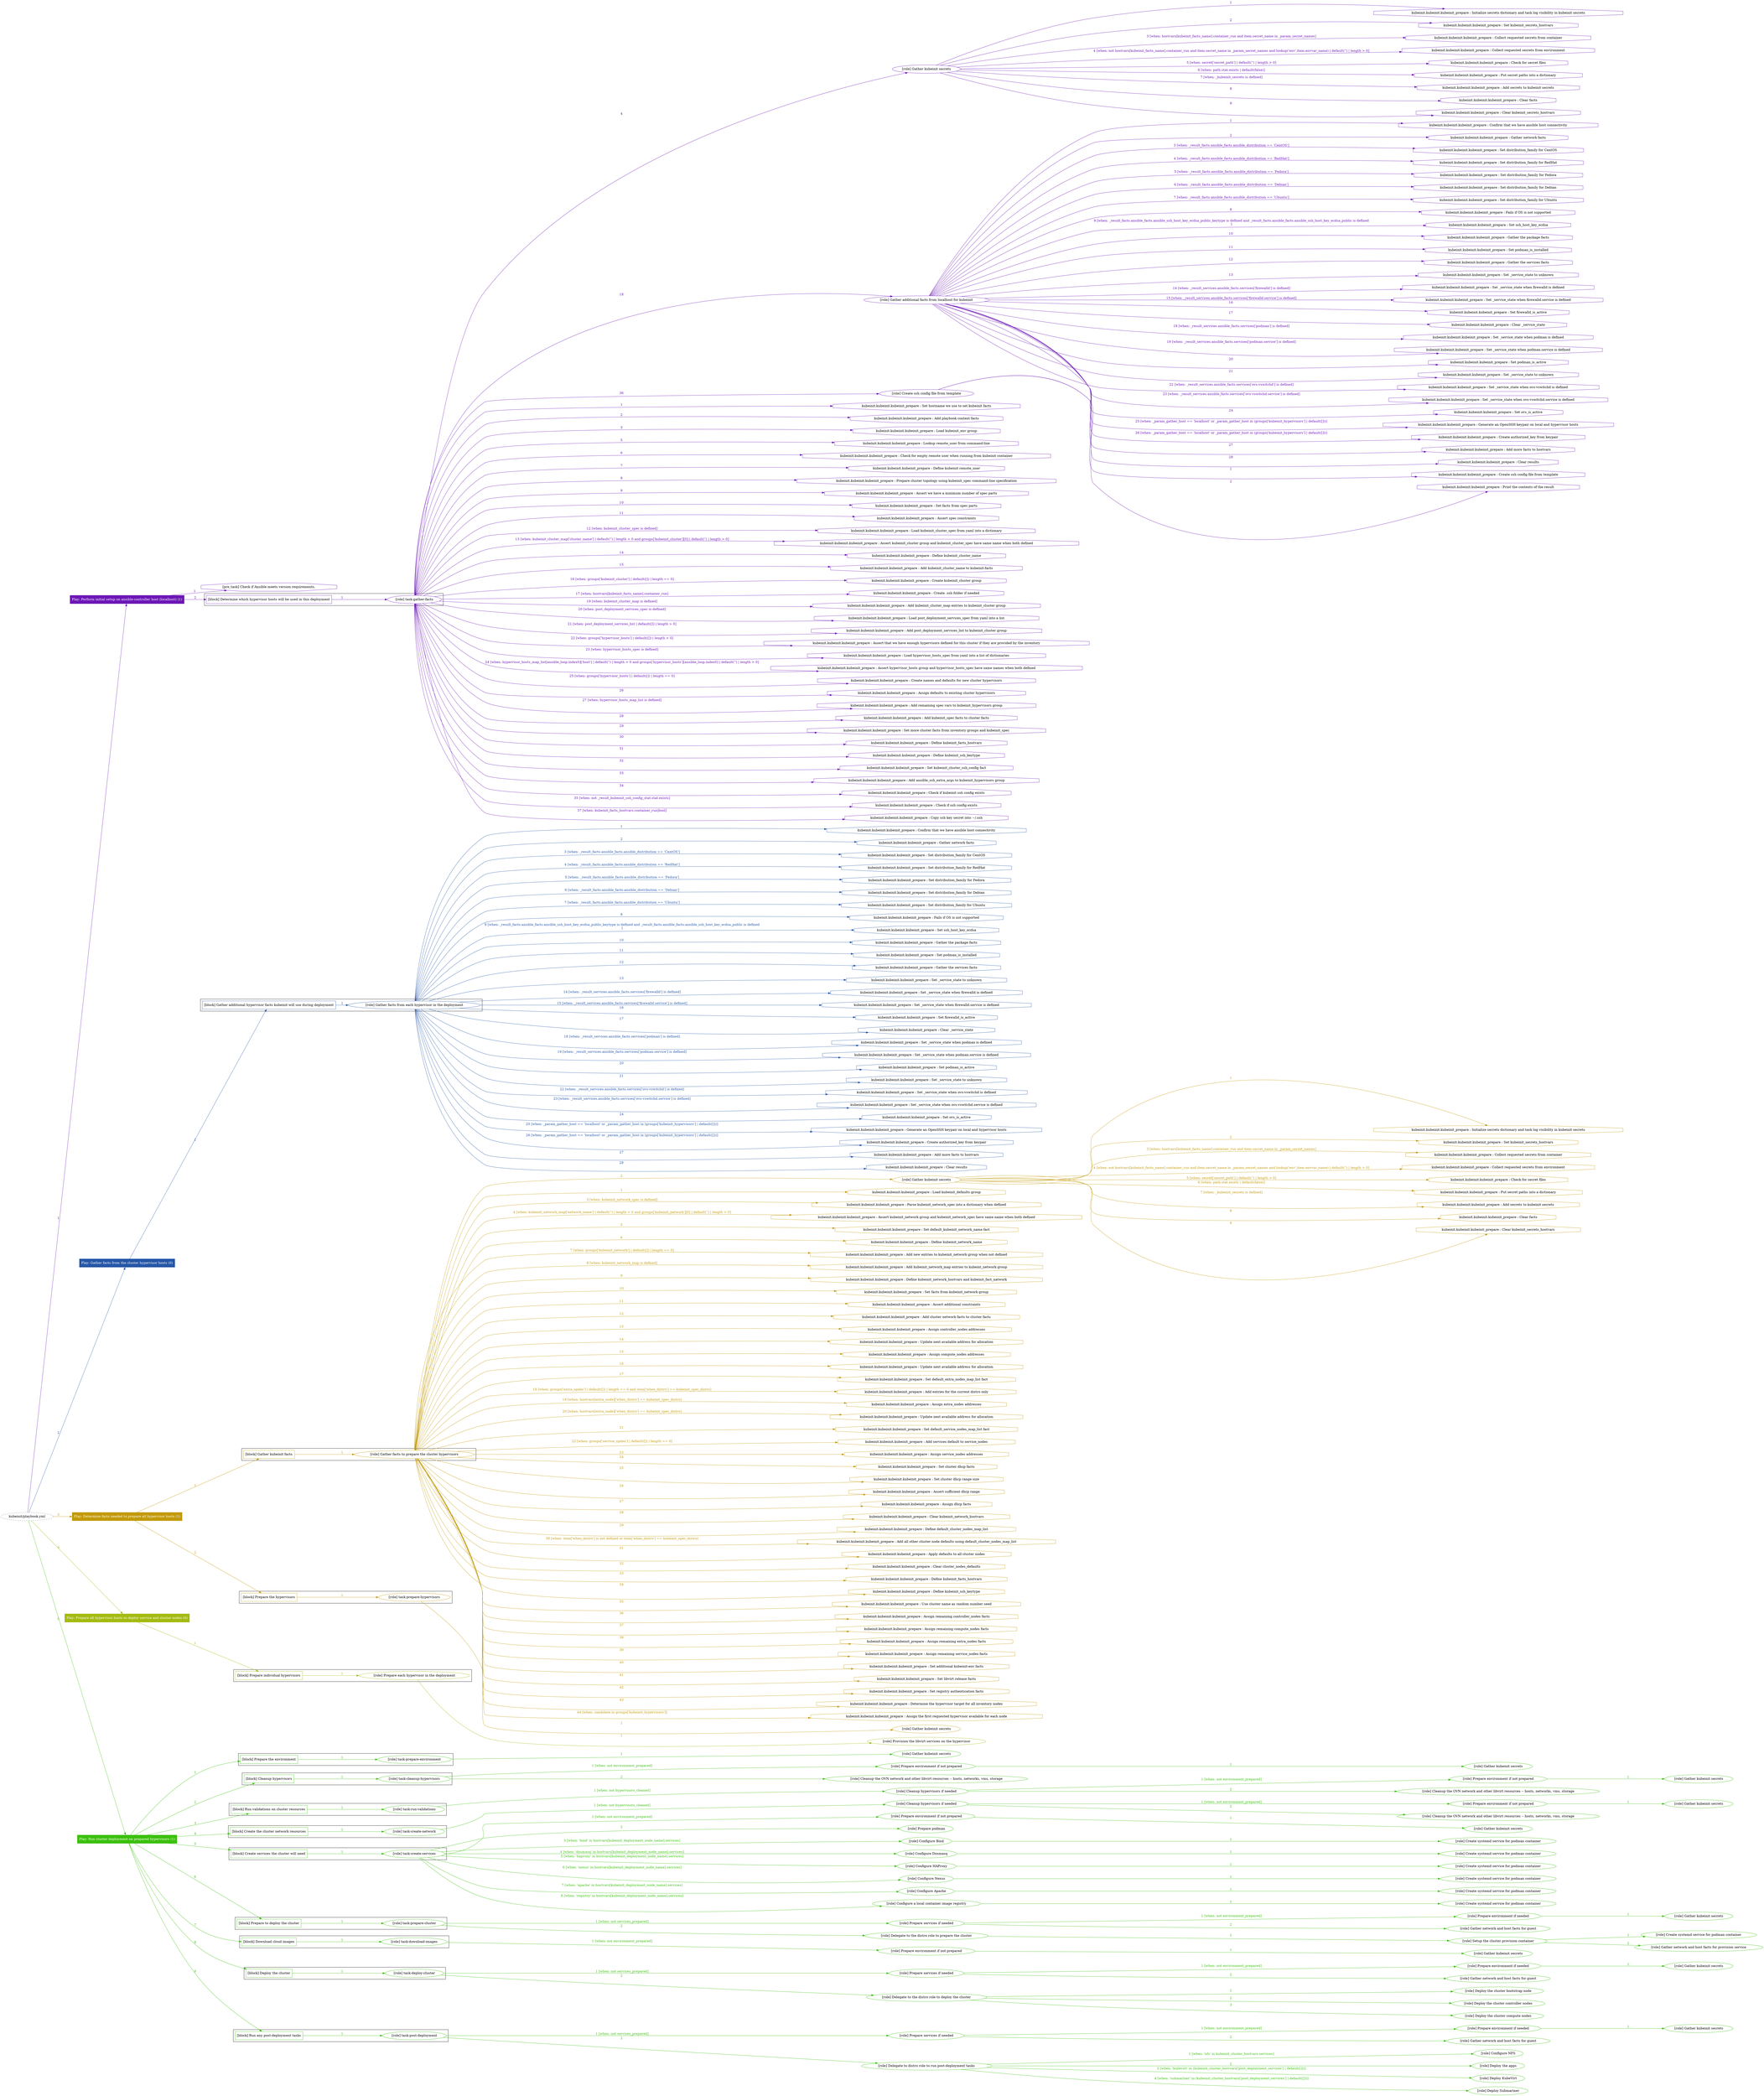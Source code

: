 digraph {
	graph [concentrate=true ordering=in rankdir=LR ratio=fill]
	edge [esep=5 sep=10]
	"kubeinit/playbook.yml" [URL="/home/runner/work/kubeinit/kubeinit/kubeinit/playbook.yml" id=playbook_8a3c2dd3 style=dotted]
	play_d5d672c1 [label="Play: Perform initial setup on ansible-controller host (localhost) (1)" URL="/home/runner/work/kubeinit/kubeinit/kubeinit/playbook.yml" color="#6c16b6" fontcolor="#ffffff" id=play_d5d672c1 shape=box style=filled tooltip=localhost]
	"kubeinit/playbook.yml" -> play_d5d672c1 [label="1 " color="#6c16b6" fontcolor="#6c16b6" id=edge_979c47db labeltooltip="1 " tooltip="1 "]
	subgraph "Gather kubeinit secrets" {
		role_66f860eb [label="[role] Gather kubeinit secrets" URL="/home/runner/.ansible/collections/ansible_collections/kubeinit/kubeinit/roles/kubeinit_prepare/tasks/build_hypervisors_group.yml" color="#6c16b6" id=role_66f860eb tooltip="Gather kubeinit secrets"]
		task_ad16c895 [label="kubeinit.kubeinit.kubeinit_prepare : Initialize secrets dictionary and task log visibility in kubeinit secrets" URL="/home/runner/.ansible/collections/ansible_collections/kubeinit/kubeinit/roles/kubeinit_prepare/tasks/gather_kubeinit_secrets.yml" color="#6c16b6" id=task_ad16c895 shape=octagon tooltip="kubeinit.kubeinit.kubeinit_prepare : Initialize secrets dictionary and task log visibility in kubeinit secrets"]
		role_66f860eb -> task_ad16c895 [label="1 " color="#6c16b6" fontcolor="#6c16b6" id=edge_7c382b87 labeltooltip="1 " tooltip="1 "]
		task_2344a377 [label="kubeinit.kubeinit.kubeinit_prepare : Set kubeinit_secrets_hostvars" URL="/home/runner/.ansible/collections/ansible_collections/kubeinit/kubeinit/roles/kubeinit_prepare/tasks/gather_kubeinit_secrets.yml" color="#6c16b6" id=task_2344a377 shape=octagon tooltip="kubeinit.kubeinit.kubeinit_prepare : Set kubeinit_secrets_hostvars"]
		role_66f860eb -> task_2344a377 [label="2 " color="#6c16b6" fontcolor="#6c16b6" id=edge_9407079f labeltooltip="2 " tooltip="2 "]
		task_7c5e74ff [label="kubeinit.kubeinit.kubeinit_prepare : Collect requested secrets from container" URL="/home/runner/.ansible/collections/ansible_collections/kubeinit/kubeinit/roles/kubeinit_prepare/tasks/gather_kubeinit_secrets.yml" color="#6c16b6" id=task_7c5e74ff shape=octagon tooltip="kubeinit.kubeinit.kubeinit_prepare : Collect requested secrets from container"]
		role_66f860eb -> task_7c5e74ff [label="3 [when: hostvars[kubeinit_facts_name].container_run and item.secret_name in _param_secret_names]" color="#6c16b6" fontcolor="#6c16b6" id=edge_5818752c labeltooltip="3 [when: hostvars[kubeinit_facts_name].container_run and item.secret_name in _param_secret_names]" tooltip="3 [when: hostvars[kubeinit_facts_name].container_run and item.secret_name in _param_secret_names]"]
		task_d200f5b2 [label="kubeinit.kubeinit.kubeinit_prepare : Collect requested secrets from environment" URL="/home/runner/.ansible/collections/ansible_collections/kubeinit/kubeinit/roles/kubeinit_prepare/tasks/gather_kubeinit_secrets.yml" color="#6c16b6" id=task_d200f5b2 shape=octagon tooltip="kubeinit.kubeinit.kubeinit_prepare : Collect requested secrets from environment"]
		role_66f860eb -> task_d200f5b2 [label="4 [when: not hostvars[kubeinit_facts_name].container_run and item.secret_name in _param_secret_names and lookup('env',item.envvar_name) | default('') | length > 0]" color="#6c16b6" fontcolor="#6c16b6" id=edge_e1db5c69 labeltooltip="4 [when: not hostvars[kubeinit_facts_name].container_run and item.secret_name in _param_secret_names and lookup('env',item.envvar_name) | default('') | length > 0]" tooltip="4 [when: not hostvars[kubeinit_facts_name].container_run and item.secret_name in _param_secret_names and lookup('env',item.envvar_name) | default('') | length > 0]"]
		task_d865158c [label="kubeinit.kubeinit.kubeinit_prepare : Check for secret files" URL="/home/runner/.ansible/collections/ansible_collections/kubeinit/kubeinit/roles/kubeinit_prepare/tasks/gather_kubeinit_secrets.yml" color="#6c16b6" id=task_d865158c shape=octagon tooltip="kubeinit.kubeinit.kubeinit_prepare : Check for secret files"]
		role_66f860eb -> task_d865158c [label="5 [when: secret['secret_path'] | default('') | length > 0]" color="#6c16b6" fontcolor="#6c16b6" id=edge_bc615f48 labeltooltip="5 [when: secret['secret_path'] | default('') | length > 0]" tooltip="5 [when: secret['secret_path'] | default('') | length > 0]"]
		task_726e8d2f [label="kubeinit.kubeinit.kubeinit_prepare : Put secret paths into a dictionary" URL="/home/runner/.ansible/collections/ansible_collections/kubeinit/kubeinit/roles/kubeinit_prepare/tasks/gather_kubeinit_secrets.yml" color="#6c16b6" id=task_726e8d2f shape=octagon tooltip="kubeinit.kubeinit.kubeinit_prepare : Put secret paths into a dictionary"]
		role_66f860eb -> task_726e8d2f [label="6 [when: path.stat.exists | default(false)]" color="#6c16b6" fontcolor="#6c16b6" id=edge_7104d243 labeltooltip="6 [when: path.stat.exists | default(false)]" tooltip="6 [when: path.stat.exists | default(false)]"]
		task_4c8801b7 [label="kubeinit.kubeinit.kubeinit_prepare : Add secrets to kubeinit secrets" URL="/home/runner/.ansible/collections/ansible_collections/kubeinit/kubeinit/roles/kubeinit_prepare/tasks/gather_kubeinit_secrets.yml" color="#6c16b6" id=task_4c8801b7 shape=octagon tooltip="kubeinit.kubeinit.kubeinit_prepare : Add secrets to kubeinit secrets"]
		role_66f860eb -> task_4c8801b7 [label="7 [when: _kubeinit_secrets is defined]" color="#6c16b6" fontcolor="#6c16b6" id=edge_9b403681 labeltooltip="7 [when: _kubeinit_secrets is defined]" tooltip="7 [when: _kubeinit_secrets is defined]"]
		task_4f870a7e [label="kubeinit.kubeinit.kubeinit_prepare : Clear facts" URL="/home/runner/.ansible/collections/ansible_collections/kubeinit/kubeinit/roles/kubeinit_prepare/tasks/gather_kubeinit_secrets.yml" color="#6c16b6" id=task_4f870a7e shape=octagon tooltip="kubeinit.kubeinit.kubeinit_prepare : Clear facts"]
		role_66f860eb -> task_4f870a7e [label="8 " color="#6c16b6" fontcolor="#6c16b6" id=edge_3719cee4 labeltooltip="8 " tooltip="8 "]
		task_989eb48c [label="kubeinit.kubeinit.kubeinit_prepare : Clear kubeinit_secrets_hostvars" URL="/home/runner/.ansible/collections/ansible_collections/kubeinit/kubeinit/roles/kubeinit_prepare/tasks/gather_kubeinit_secrets.yml" color="#6c16b6" id=task_989eb48c shape=octagon tooltip="kubeinit.kubeinit.kubeinit_prepare : Clear kubeinit_secrets_hostvars"]
		role_66f860eb -> task_989eb48c [label="9 " color="#6c16b6" fontcolor="#6c16b6" id=edge_1ef3c5fc labeltooltip="9 " tooltip="9 "]
	}
	subgraph "Gather additional facts from localhost for kubeinit" {
		role_1c4a0084 [label="[role] Gather additional facts from localhost for kubeinit" URL="/home/runner/.ansible/collections/ansible_collections/kubeinit/kubeinit/roles/kubeinit_prepare/tasks/build_hypervisors_group.yml" color="#6c16b6" id=role_1c4a0084 tooltip="Gather additional facts from localhost for kubeinit"]
		task_8094a3ee [label="kubeinit.kubeinit.kubeinit_prepare : Confirm that we have ansible host connectivity" URL="/home/runner/.ansible/collections/ansible_collections/kubeinit/kubeinit/roles/kubeinit_prepare/tasks/gather_host_facts.yml" color="#6c16b6" id=task_8094a3ee shape=octagon tooltip="kubeinit.kubeinit.kubeinit_prepare : Confirm that we have ansible host connectivity"]
		role_1c4a0084 -> task_8094a3ee [label="1 " color="#6c16b6" fontcolor="#6c16b6" id=edge_a485ffc5 labeltooltip="1 " tooltip="1 "]
		task_9da001f3 [label="kubeinit.kubeinit.kubeinit_prepare : Gather network facts" URL="/home/runner/.ansible/collections/ansible_collections/kubeinit/kubeinit/roles/kubeinit_prepare/tasks/gather_host_facts.yml" color="#6c16b6" id=task_9da001f3 shape=octagon tooltip="kubeinit.kubeinit.kubeinit_prepare : Gather network facts"]
		role_1c4a0084 -> task_9da001f3 [label="2 " color="#6c16b6" fontcolor="#6c16b6" id=edge_f8cad6d7 labeltooltip="2 " tooltip="2 "]
		task_630e42b5 [label="kubeinit.kubeinit.kubeinit_prepare : Set distribution_family for CentOS" URL="/home/runner/.ansible/collections/ansible_collections/kubeinit/kubeinit/roles/kubeinit_prepare/tasks/gather_host_facts.yml" color="#6c16b6" id=task_630e42b5 shape=octagon tooltip="kubeinit.kubeinit.kubeinit_prepare : Set distribution_family for CentOS"]
		role_1c4a0084 -> task_630e42b5 [label="3 [when: _result_facts.ansible_facts.ansible_distribution == 'CentOS']" color="#6c16b6" fontcolor="#6c16b6" id=edge_3aaaaba5 labeltooltip="3 [when: _result_facts.ansible_facts.ansible_distribution == 'CentOS']" tooltip="3 [when: _result_facts.ansible_facts.ansible_distribution == 'CentOS']"]
		task_96fe45d5 [label="kubeinit.kubeinit.kubeinit_prepare : Set distribution_family for RedHat" URL="/home/runner/.ansible/collections/ansible_collections/kubeinit/kubeinit/roles/kubeinit_prepare/tasks/gather_host_facts.yml" color="#6c16b6" id=task_96fe45d5 shape=octagon tooltip="kubeinit.kubeinit.kubeinit_prepare : Set distribution_family for RedHat"]
		role_1c4a0084 -> task_96fe45d5 [label="4 [when: _result_facts.ansible_facts.ansible_distribution == 'RedHat']" color="#6c16b6" fontcolor="#6c16b6" id=edge_84ea6270 labeltooltip="4 [when: _result_facts.ansible_facts.ansible_distribution == 'RedHat']" tooltip="4 [when: _result_facts.ansible_facts.ansible_distribution == 'RedHat']"]
		task_ab77f9f3 [label="kubeinit.kubeinit.kubeinit_prepare : Set distribution_family for Fedora" URL="/home/runner/.ansible/collections/ansible_collections/kubeinit/kubeinit/roles/kubeinit_prepare/tasks/gather_host_facts.yml" color="#6c16b6" id=task_ab77f9f3 shape=octagon tooltip="kubeinit.kubeinit.kubeinit_prepare : Set distribution_family for Fedora"]
		role_1c4a0084 -> task_ab77f9f3 [label="5 [when: _result_facts.ansible_facts.ansible_distribution == 'Fedora']" color="#6c16b6" fontcolor="#6c16b6" id=edge_0311687a labeltooltip="5 [when: _result_facts.ansible_facts.ansible_distribution == 'Fedora']" tooltip="5 [when: _result_facts.ansible_facts.ansible_distribution == 'Fedora']"]
		task_f6ed9272 [label="kubeinit.kubeinit.kubeinit_prepare : Set distribution_family for Debian" URL="/home/runner/.ansible/collections/ansible_collections/kubeinit/kubeinit/roles/kubeinit_prepare/tasks/gather_host_facts.yml" color="#6c16b6" id=task_f6ed9272 shape=octagon tooltip="kubeinit.kubeinit.kubeinit_prepare : Set distribution_family for Debian"]
		role_1c4a0084 -> task_f6ed9272 [label="6 [when: _result_facts.ansible_facts.ansible_distribution == 'Debian']" color="#6c16b6" fontcolor="#6c16b6" id=edge_cc632ab2 labeltooltip="6 [when: _result_facts.ansible_facts.ansible_distribution == 'Debian']" tooltip="6 [when: _result_facts.ansible_facts.ansible_distribution == 'Debian']"]
		task_914fd702 [label="kubeinit.kubeinit.kubeinit_prepare : Set distribution_family for Ubuntu" URL="/home/runner/.ansible/collections/ansible_collections/kubeinit/kubeinit/roles/kubeinit_prepare/tasks/gather_host_facts.yml" color="#6c16b6" id=task_914fd702 shape=octagon tooltip="kubeinit.kubeinit.kubeinit_prepare : Set distribution_family for Ubuntu"]
		role_1c4a0084 -> task_914fd702 [label="7 [when: _result_facts.ansible_facts.ansible_distribution == 'Ubuntu']" color="#6c16b6" fontcolor="#6c16b6" id=edge_52c98752 labeltooltip="7 [when: _result_facts.ansible_facts.ansible_distribution == 'Ubuntu']" tooltip="7 [when: _result_facts.ansible_facts.ansible_distribution == 'Ubuntu']"]
		task_9b13af0d [label="kubeinit.kubeinit.kubeinit_prepare : Fails if OS is not supported" URL="/home/runner/.ansible/collections/ansible_collections/kubeinit/kubeinit/roles/kubeinit_prepare/tasks/gather_host_facts.yml" color="#6c16b6" id=task_9b13af0d shape=octagon tooltip="kubeinit.kubeinit.kubeinit_prepare : Fails if OS is not supported"]
		role_1c4a0084 -> task_9b13af0d [label="8 " color="#6c16b6" fontcolor="#6c16b6" id=edge_ad686a4f labeltooltip="8 " tooltip="8 "]
		task_7e69d082 [label="kubeinit.kubeinit.kubeinit_prepare : Set ssh_host_key_ecdsa" URL="/home/runner/.ansible/collections/ansible_collections/kubeinit/kubeinit/roles/kubeinit_prepare/tasks/gather_host_facts.yml" color="#6c16b6" id=task_7e69d082 shape=octagon tooltip="kubeinit.kubeinit.kubeinit_prepare : Set ssh_host_key_ecdsa"]
		role_1c4a0084 -> task_7e69d082 [label="9 [when: _result_facts.ansible_facts.ansible_ssh_host_key_ecdsa_public_keytype is defined and _result_facts.ansible_facts.ansible_ssh_host_key_ecdsa_public is defined
]" color="#6c16b6" fontcolor="#6c16b6" id=edge_caa3d54b labeltooltip="9 [when: _result_facts.ansible_facts.ansible_ssh_host_key_ecdsa_public_keytype is defined and _result_facts.ansible_facts.ansible_ssh_host_key_ecdsa_public is defined
]" tooltip="9 [when: _result_facts.ansible_facts.ansible_ssh_host_key_ecdsa_public_keytype is defined and _result_facts.ansible_facts.ansible_ssh_host_key_ecdsa_public is defined
]"]
		task_792db96f [label="kubeinit.kubeinit.kubeinit_prepare : Gather the package facts" URL="/home/runner/.ansible/collections/ansible_collections/kubeinit/kubeinit/roles/kubeinit_prepare/tasks/gather_host_facts.yml" color="#6c16b6" id=task_792db96f shape=octagon tooltip="kubeinit.kubeinit.kubeinit_prepare : Gather the package facts"]
		role_1c4a0084 -> task_792db96f [label="10 " color="#6c16b6" fontcolor="#6c16b6" id=edge_e304132e labeltooltip="10 " tooltip="10 "]
		task_c91c0828 [label="kubeinit.kubeinit.kubeinit_prepare : Set podman_is_installed" URL="/home/runner/.ansible/collections/ansible_collections/kubeinit/kubeinit/roles/kubeinit_prepare/tasks/gather_host_facts.yml" color="#6c16b6" id=task_c91c0828 shape=octagon tooltip="kubeinit.kubeinit.kubeinit_prepare : Set podman_is_installed"]
		role_1c4a0084 -> task_c91c0828 [label="11 " color="#6c16b6" fontcolor="#6c16b6" id=edge_ba4bfd9d labeltooltip="11 " tooltip="11 "]
		task_9121c432 [label="kubeinit.kubeinit.kubeinit_prepare : Gather the services facts" URL="/home/runner/.ansible/collections/ansible_collections/kubeinit/kubeinit/roles/kubeinit_prepare/tasks/gather_host_facts.yml" color="#6c16b6" id=task_9121c432 shape=octagon tooltip="kubeinit.kubeinit.kubeinit_prepare : Gather the services facts"]
		role_1c4a0084 -> task_9121c432 [label="12 " color="#6c16b6" fontcolor="#6c16b6" id=edge_00e6a45c labeltooltip="12 " tooltip="12 "]
		task_7f65d894 [label="kubeinit.kubeinit.kubeinit_prepare : Set _service_state to unknown" URL="/home/runner/.ansible/collections/ansible_collections/kubeinit/kubeinit/roles/kubeinit_prepare/tasks/gather_host_facts.yml" color="#6c16b6" id=task_7f65d894 shape=octagon tooltip="kubeinit.kubeinit.kubeinit_prepare : Set _service_state to unknown"]
		role_1c4a0084 -> task_7f65d894 [label="13 " color="#6c16b6" fontcolor="#6c16b6" id=edge_26defc24 labeltooltip="13 " tooltip="13 "]
		task_8596bb48 [label="kubeinit.kubeinit.kubeinit_prepare : Set _service_state when firewalld is defined" URL="/home/runner/.ansible/collections/ansible_collections/kubeinit/kubeinit/roles/kubeinit_prepare/tasks/gather_host_facts.yml" color="#6c16b6" id=task_8596bb48 shape=octagon tooltip="kubeinit.kubeinit.kubeinit_prepare : Set _service_state when firewalld is defined"]
		role_1c4a0084 -> task_8596bb48 [label="14 [when: _result_services.ansible_facts.services['firewalld'] is defined]" color="#6c16b6" fontcolor="#6c16b6" id=edge_c138b69f labeltooltip="14 [when: _result_services.ansible_facts.services['firewalld'] is defined]" tooltip="14 [when: _result_services.ansible_facts.services['firewalld'] is defined]"]
		task_c0808aa3 [label="kubeinit.kubeinit.kubeinit_prepare : Set _service_state when firewalld.service is defined" URL="/home/runner/.ansible/collections/ansible_collections/kubeinit/kubeinit/roles/kubeinit_prepare/tasks/gather_host_facts.yml" color="#6c16b6" id=task_c0808aa3 shape=octagon tooltip="kubeinit.kubeinit.kubeinit_prepare : Set _service_state when firewalld.service is defined"]
		role_1c4a0084 -> task_c0808aa3 [label="15 [when: _result_services.ansible_facts.services['firewalld.service'] is defined]" color="#6c16b6" fontcolor="#6c16b6" id=edge_65fa01b9 labeltooltip="15 [when: _result_services.ansible_facts.services['firewalld.service'] is defined]" tooltip="15 [when: _result_services.ansible_facts.services['firewalld.service'] is defined]"]
		task_d1795870 [label="kubeinit.kubeinit.kubeinit_prepare : Set firewalld_is_active" URL="/home/runner/.ansible/collections/ansible_collections/kubeinit/kubeinit/roles/kubeinit_prepare/tasks/gather_host_facts.yml" color="#6c16b6" id=task_d1795870 shape=octagon tooltip="kubeinit.kubeinit.kubeinit_prepare : Set firewalld_is_active"]
		role_1c4a0084 -> task_d1795870 [label="16 " color="#6c16b6" fontcolor="#6c16b6" id=edge_27395a6d labeltooltip="16 " tooltip="16 "]
		task_36fd9f12 [label="kubeinit.kubeinit.kubeinit_prepare : Clear _service_state" URL="/home/runner/.ansible/collections/ansible_collections/kubeinit/kubeinit/roles/kubeinit_prepare/tasks/gather_host_facts.yml" color="#6c16b6" id=task_36fd9f12 shape=octagon tooltip="kubeinit.kubeinit.kubeinit_prepare : Clear _service_state"]
		role_1c4a0084 -> task_36fd9f12 [label="17 " color="#6c16b6" fontcolor="#6c16b6" id=edge_7edf72dd labeltooltip="17 " tooltip="17 "]
		task_31176b1f [label="kubeinit.kubeinit.kubeinit_prepare : Set _service_state when podman is defined" URL="/home/runner/.ansible/collections/ansible_collections/kubeinit/kubeinit/roles/kubeinit_prepare/tasks/gather_host_facts.yml" color="#6c16b6" id=task_31176b1f shape=octagon tooltip="kubeinit.kubeinit.kubeinit_prepare : Set _service_state when podman is defined"]
		role_1c4a0084 -> task_31176b1f [label="18 [when: _result_services.ansible_facts.services['podman'] is defined]" color="#6c16b6" fontcolor="#6c16b6" id=edge_7f59c581 labeltooltip="18 [when: _result_services.ansible_facts.services['podman'] is defined]" tooltip="18 [when: _result_services.ansible_facts.services['podman'] is defined]"]
		task_c1aa03b1 [label="kubeinit.kubeinit.kubeinit_prepare : Set _service_state when podman.service is defined" URL="/home/runner/.ansible/collections/ansible_collections/kubeinit/kubeinit/roles/kubeinit_prepare/tasks/gather_host_facts.yml" color="#6c16b6" id=task_c1aa03b1 shape=octagon tooltip="kubeinit.kubeinit.kubeinit_prepare : Set _service_state when podman.service is defined"]
		role_1c4a0084 -> task_c1aa03b1 [label="19 [when: _result_services.ansible_facts.services['podman.service'] is defined]" color="#6c16b6" fontcolor="#6c16b6" id=edge_c526eef9 labeltooltip="19 [when: _result_services.ansible_facts.services['podman.service'] is defined]" tooltip="19 [when: _result_services.ansible_facts.services['podman.service'] is defined]"]
		task_5d4d1881 [label="kubeinit.kubeinit.kubeinit_prepare : Set podman_is_active" URL="/home/runner/.ansible/collections/ansible_collections/kubeinit/kubeinit/roles/kubeinit_prepare/tasks/gather_host_facts.yml" color="#6c16b6" id=task_5d4d1881 shape=octagon tooltip="kubeinit.kubeinit.kubeinit_prepare : Set podman_is_active"]
		role_1c4a0084 -> task_5d4d1881 [label="20 " color="#6c16b6" fontcolor="#6c16b6" id=edge_215a9a4f labeltooltip="20 " tooltip="20 "]
		task_da41b726 [label="kubeinit.kubeinit.kubeinit_prepare : Set _service_state to unknown" URL="/home/runner/.ansible/collections/ansible_collections/kubeinit/kubeinit/roles/kubeinit_prepare/tasks/gather_host_facts.yml" color="#6c16b6" id=task_da41b726 shape=octagon tooltip="kubeinit.kubeinit.kubeinit_prepare : Set _service_state to unknown"]
		role_1c4a0084 -> task_da41b726 [label="21 " color="#6c16b6" fontcolor="#6c16b6" id=edge_d1e371da labeltooltip="21 " tooltip="21 "]
		task_1e5a0f67 [label="kubeinit.kubeinit.kubeinit_prepare : Set _service_state when ovs-vswitchd is defined" URL="/home/runner/.ansible/collections/ansible_collections/kubeinit/kubeinit/roles/kubeinit_prepare/tasks/gather_host_facts.yml" color="#6c16b6" id=task_1e5a0f67 shape=octagon tooltip="kubeinit.kubeinit.kubeinit_prepare : Set _service_state when ovs-vswitchd is defined"]
		role_1c4a0084 -> task_1e5a0f67 [label="22 [when: _result_services.ansible_facts.services['ovs-vswitchd'] is defined]" color="#6c16b6" fontcolor="#6c16b6" id=edge_153ed45a labeltooltip="22 [when: _result_services.ansible_facts.services['ovs-vswitchd'] is defined]" tooltip="22 [when: _result_services.ansible_facts.services['ovs-vswitchd'] is defined]"]
		task_cff1f09e [label="kubeinit.kubeinit.kubeinit_prepare : Set _service_state when ovs-vswitchd.service is defined" URL="/home/runner/.ansible/collections/ansible_collections/kubeinit/kubeinit/roles/kubeinit_prepare/tasks/gather_host_facts.yml" color="#6c16b6" id=task_cff1f09e shape=octagon tooltip="kubeinit.kubeinit.kubeinit_prepare : Set _service_state when ovs-vswitchd.service is defined"]
		role_1c4a0084 -> task_cff1f09e [label="23 [when: _result_services.ansible_facts.services['ovs-vswitchd.service'] is defined]" color="#6c16b6" fontcolor="#6c16b6" id=edge_ad9630cc labeltooltip="23 [when: _result_services.ansible_facts.services['ovs-vswitchd.service'] is defined]" tooltip="23 [when: _result_services.ansible_facts.services['ovs-vswitchd.service'] is defined]"]
		task_2958ffc2 [label="kubeinit.kubeinit.kubeinit_prepare : Set ovs_is_active" URL="/home/runner/.ansible/collections/ansible_collections/kubeinit/kubeinit/roles/kubeinit_prepare/tasks/gather_host_facts.yml" color="#6c16b6" id=task_2958ffc2 shape=octagon tooltip="kubeinit.kubeinit.kubeinit_prepare : Set ovs_is_active"]
		role_1c4a0084 -> task_2958ffc2 [label="24 " color="#6c16b6" fontcolor="#6c16b6" id=edge_616948e5 labeltooltip="24 " tooltip="24 "]
		task_4996c67c [label="kubeinit.kubeinit.kubeinit_prepare : Generate an OpenSSH keypair on local and hypervisor hosts" URL="/home/runner/.ansible/collections/ansible_collections/kubeinit/kubeinit/roles/kubeinit_prepare/tasks/gather_host_facts.yml" color="#6c16b6" id=task_4996c67c shape=octagon tooltip="kubeinit.kubeinit.kubeinit_prepare : Generate an OpenSSH keypair on local and hypervisor hosts"]
		role_1c4a0084 -> task_4996c67c [label="25 [when: _param_gather_host == 'localhost' or _param_gather_host in (groups['kubeinit_hypervisors'] | default([]))]" color="#6c16b6" fontcolor="#6c16b6" id=edge_6c5d88b6 labeltooltip="25 [when: _param_gather_host == 'localhost' or _param_gather_host in (groups['kubeinit_hypervisors'] | default([]))]" tooltip="25 [when: _param_gather_host == 'localhost' or _param_gather_host in (groups['kubeinit_hypervisors'] | default([]))]"]
		task_a59a83a8 [label="kubeinit.kubeinit.kubeinit_prepare : Create authorized_key from keypair" URL="/home/runner/.ansible/collections/ansible_collections/kubeinit/kubeinit/roles/kubeinit_prepare/tasks/gather_host_facts.yml" color="#6c16b6" id=task_a59a83a8 shape=octagon tooltip="kubeinit.kubeinit.kubeinit_prepare : Create authorized_key from keypair"]
		role_1c4a0084 -> task_a59a83a8 [label="26 [when: _param_gather_host == 'localhost' or _param_gather_host in (groups['kubeinit_hypervisors'] | default([]))]" color="#6c16b6" fontcolor="#6c16b6" id=edge_d1cc096a labeltooltip="26 [when: _param_gather_host == 'localhost' or _param_gather_host in (groups['kubeinit_hypervisors'] | default([]))]" tooltip="26 [when: _param_gather_host == 'localhost' or _param_gather_host in (groups['kubeinit_hypervisors'] | default([]))]"]
		task_b3c89784 [label="kubeinit.kubeinit.kubeinit_prepare : Add more facts to hostvars" URL="/home/runner/.ansible/collections/ansible_collections/kubeinit/kubeinit/roles/kubeinit_prepare/tasks/gather_host_facts.yml" color="#6c16b6" id=task_b3c89784 shape=octagon tooltip="kubeinit.kubeinit.kubeinit_prepare : Add more facts to hostvars"]
		role_1c4a0084 -> task_b3c89784 [label="27 " color="#6c16b6" fontcolor="#6c16b6" id=edge_6c8d1cad labeltooltip="27 " tooltip="27 "]
		task_8fd677a6 [label="kubeinit.kubeinit.kubeinit_prepare : Clear results" URL="/home/runner/.ansible/collections/ansible_collections/kubeinit/kubeinit/roles/kubeinit_prepare/tasks/gather_host_facts.yml" color="#6c16b6" id=task_8fd677a6 shape=octagon tooltip="kubeinit.kubeinit.kubeinit_prepare : Clear results"]
		role_1c4a0084 -> task_8fd677a6 [label="28 " color="#6c16b6" fontcolor="#6c16b6" id=edge_a83429be labeltooltip="28 " tooltip="28 "]
	}
	subgraph "Create ssh config file from template" {
		role_4d3b289a [label="[role] Create ssh config file from template" URL="/home/runner/.ansible/collections/ansible_collections/kubeinit/kubeinit/roles/kubeinit_prepare/tasks/build_hypervisors_group.yml" color="#6c16b6" id=role_4d3b289a tooltip="Create ssh config file from template"]
		task_d7643818 [label="kubeinit.kubeinit.kubeinit_prepare : Create ssh config file from template" URL="/home/runner/.ansible/collections/ansible_collections/kubeinit/kubeinit/roles/kubeinit_prepare/tasks/create_host_ssh_config.yml" color="#6c16b6" id=task_d7643818 shape=octagon tooltip="kubeinit.kubeinit.kubeinit_prepare : Create ssh config file from template"]
		role_4d3b289a -> task_d7643818 [label="1 " color="#6c16b6" fontcolor="#6c16b6" id=edge_97d571d8 labeltooltip="1 " tooltip="1 "]
		task_9c9d3a11 [label="kubeinit.kubeinit.kubeinit_prepare : Print the contents of the result" URL="/home/runner/.ansible/collections/ansible_collections/kubeinit/kubeinit/roles/kubeinit_prepare/tasks/create_host_ssh_config.yml" color="#6c16b6" id=task_9c9d3a11 shape=octagon tooltip="kubeinit.kubeinit.kubeinit_prepare : Print the contents of the result"]
		role_4d3b289a -> task_9c9d3a11 [label="2 " color="#6c16b6" fontcolor="#6c16b6" id=edge_f42c9d2c labeltooltip="2 " tooltip="2 "]
	}
	subgraph "task-gather-facts" {
		role_e107d0e5 [label="[role] task-gather-facts" URL="/home/runner/work/kubeinit/kubeinit/kubeinit/playbook.yml" color="#6c16b6" id=role_e107d0e5 tooltip="task-gather-facts"]
		task_aeac2674 [label="kubeinit.kubeinit.kubeinit_prepare : Set hostname we use to set kubeinit facts" URL="/home/runner/.ansible/collections/ansible_collections/kubeinit/kubeinit/roles/kubeinit_prepare/tasks/build_hypervisors_group.yml" color="#6c16b6" id=task_aeac2674 shape=octagon tooltip="kubeinit.kubeinit.kubeinit_prepare : Set hostname we use to set kubeinit facts"]
		role_e107d0e5 -> task_aeac2674 [label="1 " color="#6c16b6" fontcolor="#6c16b6" id=edge_62238fd2 labeltooltip="1 " tooltip="1 "]
		task_28587775 [label="kubeinit.kubeinit.kubeinit_prepare : Add playbook context facts" URL="/home/runner/.ansible/collections/ansible_collections/kubeinit/kubeinit/roles/kubeinit_prepare/tasks/build_hypervisors_group.yml" color="#6c16b6" id=task_28587775 shape=octagon tooltip="kubeinit.kubeinit.kubeinit_prepare : Add playbook context facts"]
		role_e107d0e5 -> task_28587775 [label="2 " color="#6c16b6" fontcolor="#6c16b6" id=edge_1ba0ded4 labeltooltip="2 " tooltip="2 "]
		task_7392de44 [label="kubeinit.kubeinit.kubeinit_prepare : Load kubeinit_env group" URL="/home/runner/.ansible/collections/ansible_collections/kubeinit/kubeinit/roles/kubeinit_prepare/tasks/build_hypervisors_group.yml" color="#6c16b6" id=task_7392de44 shape=octagon tooltip="kubeinit.kubeinit.kubeinit_prepare : Load kubeinit_env group"]
		role_e107d0e5 -> task_7392de44 [label="3 " color="#6c16b6" fontcolor="#6c16b6" id=edge_5c730eb0 labeltooltip="3 " tooltip="3 "]
		role_e107d0e5 -> role_66f860eb [label="4 " color="#6c16b6" fontcolor="#6c16b6" id=edge_0dc30c4f labeltooltip="4 " tooltip="4 "]
		task_f1b3768b [label="kubeinit.kubeinit.kubeinit_prepare : Lookup remote_user from command-line" URL="/home/runner/.ansible/collections/ansible_collections/kubeinit/kubeinit/roles/kubeinit_prepare/tasks/build_hypervisors_group.yml" color="#6c16b6" id=task_f1b3768b shape=octagon tooltip="kubeinit.kubeinit.kubeinit_prepare : Lookup remote_user from command-line"]
		role_e107d0e5 -> task_f1b3768b [label="5 " color="#6c16b6" fontcolor="#6c16b6" id=edge_564ad4dc labeltooltip="5 " tooltip="5 "]
		task_f1665e06 [label="kubeinit.kubeinit.kubeinit_prepare : Check for empty remote user when running from kubeinit container" URL="/home/runner/.ansible/collections/ansible_collections/kubeinit/kubeinit/roles/kubeinit_prepare/tasks/build_hypervisors_group.yml" color="#6c16b6" id=task_f1665e06 shape=octagon tooltip="kubeinit.kubeinit.kubeinit_prepare : Check for empty remote user when running from kubeinit container"]
		role_e107d0e5 -> task_f1665e06 [label="6 " color="#6c16b6" fontcolor="#6c16b6" id=edge_2caee49a labeltooltip="6 " tooltip="6 "]
		task_870e26b6 [label="kubeinit.kubeinit.kubeinit_prepare : Define kubeinit remote_user" URL="/home/runner/.ansible/collections/ansible_collections/kubeinit/kubeinit/roles/kubeinit_prepare/tasks/build_hypervisors_group.yml" color="#6c16b6" id=task_870e26b6 shape=octagon tooltip="kubeinit.kubeinit.kubeinit_prepare : Define kubeinit remote_user"]
		role_e107d0e5 -> task_870e26b6 [label="7 " color="#6c16b6" fontcolor="#6c16b6" id=edge_6cfd6a7e labeltooltip="7 " tooltip="7 "]
		task_319d31ec [label="kubeinit.kubeinit.kubeinit_prepare : Prepare cluster topology using kubeinit_spec command-line specification" URL="/home/runner/.ansible/collections/ansible_collections/kubeinit/kubeinit/roles/kubeinit_prepare/tasks/build_hypervisors_group.yml" color="#6c16b6" id=task_319d31ec shape=octagon tooltip="kubeinit.kubeinit.kubeinit_prepare : Prepare cluster topology using kubeinit_spec command-line specification"]
		role_e107d0e5 -> task_319d31ec [label="8 " color="#6c16b6" fontcolor="#6c16b6" id=edge_415c32c6 labeltooltip="8 " tooltip="8 "]
		task_f7311dd7 [label="kubeinit.kubeinit.kubeinit_prepare : Assert we have a minimum number of spec parts" URL="/home/runner/.ansible/collections/ansible_collections/kubeinit/kubeinit/roles/kubeinit_prepare/tasks/build_hypervisors_group.yml" color="#6c16b6" id=task_f7311dd7 shape=octagon tooltip="kubeinit.kubeinit.kubeinit_prepare : Assert we have a minimum number of spec parts"]
		role_e107d0e5 -> task_f7311dd7 [label="9 " color="#6c16b6" fontcolor="#6c16b6" id=edge_365be795 labeltooltip="9 " tooltip="9 "]
		task_948cf939 [label="kubeinit.kubeinit.kubeinit_prepare : Set facts from spec parts" URL="/home/runner/.ansible/collections/ansible_collections/kubeinit/kubeinit/roles/kubeinit_prepare/tasks/build_hypervisors_group.yml" color="#6c16b6" id=task_948cf939 shape=octagon tooltip="kubeinit.kubeinit.kubeinit_prepare : Set facts from spec parts"]
		role_e107d0e5 -> task_948cf939 [label="10 " color="#6c16b6" fontcolor="#6c16b6" id=edge_919cb536 labeltooltip="10 " tooltip="10 "]
		task_25258f60 [label="kubeinit.kubeinit.kubeinit_prepare : Assert spec constraints" URL="/home/runner/.ansible/collections/ansible_collections/kubeinit/kubeinit/roles/kubeinit_prepare/tasks/build_hypervisors_group.yml" color="#6c16b6" id=task_25258f60 shape=octagon tooltip="kubeinit.kubeinit.kubeinit_prepare : Assert spec constraints"]
		role_e107d0e5 -> task_25258f60 [label="11 " color="#6c16b6" fontcolor="#6c16b6" id=edge_09005d01 labeltooltip="11 " tooltip="11 "]
		task_89d5aea3 [label="kubeinit.kubeinit.kubeinit_prepare : Load kubeinit_cluster_spec from yaml into a dictionary" URL="/home/runner/.ansible/collections/ansible_collections/kubeinit/kubeinit/roles/kubeinit_prepare/tasks/build_hypervisors_group.yml" color="#6c16b6" id=task_89d5aea3 shape=octagon tooltip="kubeinit.kubeinit.kubeinit_prepare : Load kubeinit_cluster_spec from yaml into a dictionary"]
		role_e107d0e5 -> task_89d5aea3 [label="12 [when: kubeinit_cluster_spec is defined]" color="#6c16b6" fontcolor="#6c16b6" id=edge_095f6b3d labeltooltip="12 [when: kubeinit_cluster_spec is defined]" tooltip="12 [when: kubeinit_cluster_spec is defined]"]
		task_9debf451 [label="kubeinit.kubeinit.kubeinit_prepare : Assert kubeinit_cluster group and kubeinit_cluster_spec have same name when both defined" URL="/home/runner/.ansible/collections/ansible_collections/kubeinit/kubeinit/roles/kubeinit_prepare/tasks/build_hypervisors_group.yml" color="#6c16b6" id=task_9debf451 shape=octagon tooltip="kubeinit.kubeinit.kubeinit_prepare : Assert kubeinit_cluster group and kubeinit_cluster_spec have same name when both defined"]
		role_e107d0e5 -> task_9debf451 [label="13 [when: kubeinit_cluster_map['cluster_name'] | default('') | length > 0 and groups['kubeinit_cluster'][0] | default('') | length > 0]" color="#6c16b6" fontcolor="#6c16b6" id=edge_2b70cdd6 labeltooltip="13 [when: kubeinit_cluster_map['cluster_name'] | default('') | length > 0 and groups['kubeinit_cluster'][0] | default('') | length > 0]" tooltip="13 [when: kubeinit_cluster_map['cluster_name'] | default('') | length > 0 and groups['kubeinit_cluster'][0] | default('') | length > 0]"]
		task_95ae9fa1 [label="kubeinit.kubeinit.kubeinit_prepare : Define kubeinit_cluster_name" URL="/home/runner/.ansible/collections/ansible_collections/kubeinit/kubeinit/roles/kubeinit_prepare/tasks/build_hypervisors_group.yml" color="#6c16b6" id=task_95ae9fa1 shape=octagon tooltip="kubeinit.kubeinit.kubeinit_prepare : Define kubeinit_cluster_name"]
		role_e107d0e5 -> task_95ae9fa1 [label="14 " color="#6c16b6" fontcolor="#6c16b6" id=edge_ff9dcc3f labeltooltip="14 " tooltip="14 "]
		task_69f5218d [label="kubeinit.kubeinit.kubeinit_prepare : Add kubeinit_cluster_name to kubeinit-facts" URL="/home/runner/.ansible/collections/ansible_collections/kubeinit/kubeinit/roles/kubeinit_prepare/tasks/build_hypervisors_group.yml" color="#6c16b6" id=task_69f5218d shape=octagon tooltip="kubeinit.kubeinit.kubeinit_prepare : Add kubeinit_cluster_name to kubeinit-facts"]
		role_e107d0e5 -> task_69f5218d [label="15 " color="#6c16b6" fontcolor="#6c16b6" id=edge_15ee21df labeltooltip="15 " tooltip="15 "]
		task_08f34543 [label="kubeinit.kubeinit.kubeinit_prepare : Create kubeinit_cluster group" URL="/home/runner/.ansible/collections/ansible_collections/kubeinit/kubeinit/roles/kubeinit_prepare/tasks/build_hypervisors_group.yml" color="#6c16b6" id=task_08f34543 shape=octagon tooltip="kubeinit.kubeinit.kubeinit_prepare : Create kubeinit_cluster group"]
		role_e107d0e5 -> task_08f34543 [label="16 [when: groups['kubeinit_cluster'] | default([]) | length == 0]" color="#6c16b6" fontcolor="#6c16b6" id=edge_e880c235 labeltooltip="16 [when: groups['kubeinit_cluster'] | default([]) | length == 0]" tooltip="16 [when: groups['kubeinit_cluster'] | default([]) | length == 0]"]
		task_78850325 [label="kubeinit.kubeinit.kubeinit_prepare : Create .ssh folder if needed" URL="/home/runner/.ansible/collections/ansible_collections/kubeinit/kubeinit/roles/kubeinit_prepare/tasks/build_hypervisors_group.yml" color="#6c16b6" id=task_78850325 shape=octagon tooltip="kubeinit.kubeinit.kubeinit_prepare : Create .ssh folder if needed"]
		role_e107d0e5 -> task_78850325 [label="17 [when: hostvars[kubeinit_facts_name].container_run]" color="#6c16b6" fontcolor="#6c16b6" id=edge_58326e23 labeltooltip="17 [when: hostvars[kubeinit_facts_name].container_run]" tooltip="17 [when: hostvars[kubeinit_facts_name].container_run]"]
		role_e107d0e5 -> role_1c4a0084 [label="18 " color="#6c16b6" fontcolor="#6c16b6" id=edge_ba965271 labeltooltip="18 " tooltip="18 "]
		task_18236fab [label="kubeinit.kubeinit.kubeinit_prepare : Add kubeinit_cluster_map entries to kubeinit_cluster group" URL="/home/runner/.ansible/collections/ansible_collections/kubeinit/kubeinit/roles/kubeinit_prepare/tasks/build_hypervisors_group.yml" color="#6c16b6" id=task_18236fab shape=octagon tooltip="kubeinit.kubeinit.kubeinit_prepare : Add kubeinit_cluster_map entries to kubeinit_cluster group"]
		role_e107d0e5 -> task_18236fab [label="19 [when: kubeinit_cluster_map is defined]" color="#6c16b6" fontcolor="#6c16b6" id=edge_5d0b248e labeltooltip="19 [when: kubeinit_cluster_map is defined]" tooltip="19 [when: kubeinit_cluster_map is defined]"]
		task_39a16a69 [label="kubeinit.kubeinit.kubeinit_prepare : Load post_deployment_services_spec from yaml into a list" URL="/home/runner/.ansible/collections/ansible_collections/kubeinit/kubeinit/roles/kubeinit_prepare/tasks/build_hypervisors_group.yml" color="#6c16b6" id=task_39a16a69 shape=octagon tooltip="kubeinit.kubeinit.kubeinit_prepare : Load post_deployment_services_spec from yaml into a list"]
		role_e107d0e5 -> task_39a16a69 [label="20 [when: post_deployment_services_spec is defined]" color="#6c16b6" fontcolor="#6c16b6" id=edge_110e3d34 labeltooltip="20 [when: post_deployment_services_spec is defined]" tooltip="20 [when: post_deployment_services_spec is defined]"]
		task_c0cc6b7c [label="kubeinit.kubeinit.kubeinit_prepare : Add post_deployment_services_list to kubeinit_cluster group" URL="/home/runner/.ansible/collections/ansible_collections/kubeinit/kubeinit/roles/kubeinit_prepare/tasks/build_hypervisors_group.yml" color="#6c16b6" id=task_c0cc6b7c shape=octagon tooltip="kubeinit.kubeinit.kubeinit_prepare : Add post_deployment_services_list to kubeinit_cluster group"]
		role_e107d0e5 -> task_c0cc6b7c [label="21 [when: post_deployment_services_list | default([]) | length > 0]" color="#6c16b6" fontcolor="#6c16b6" id=edge_0e9e79e6 labeltooltip="21 [when: post_deployment_services_list | default([]) | length > 0]" tooltip="21 [when: post_deployment_services_list | default([]) | length > 0]"]
		task_f492d85a [label="kubeinit.kubeinit.kubeinit_prepare : Assert that we have enough hypervisors defined for this cluster if they are provided by the inventory" URL="/home/runner/.ansible/collections/ansible_collections/kubeinit/kubeinit/roles/kubeinit_prepare/tasks/build_hypervisors_group.yml" color="#6c16b6" id=task_f492d85a shape=octagon tooltip="kubeinit.kubeinit.kubeinit_prepare : Assert that we have enough hypervisors defined for this cluster if they are provided by the inventory"]
		role_e107d0e5 -> task_f492d85a [label="22 [when: groups['hypervisor_hosts'] | default([]) | length > 0]" color="#6c16b6" fontcolor="#6c16b6" id=edge_da0891b8 labeltooltip="22 [when: groups['hypervisor_hosts'] | default([]) | length > 0]" tooltip="22 [when: groups['hypervisor_hosts'] | default([]) | length > 0]"]
		task_e8885eab [label="kubeinit.kubeinit.kubeinit_prepare : Load hypervisor_hosts_spec from yaml into a list of dictionaries" URL="/home/runner/.ansible/collections/ansible_collections/kubeinit/kubeinit/roles/kubeinit_prepare/tasks/build_hypervisors_group.yml" color="#6c16b6" id=task_e8885eab shape=octagon tooltip="kubeinit.kubeinit.kubeinit_prepare : Load hypervisor_hosts_spec from yaml into a list of dictionaries"]
		role_e107d0e5 -> task_e8885eab [label="23 [when: hypervisor_hosts_spec is defined]" color="#6c16b6" fontcolor="#6c16b6" id=edge_46e21d17 labeltooltip="23 [when: hypervisor_hosts_spec is defined]" tooltip="23 [when: hypervisor_hosts_spec is defined]"]
		task_c3c41c85 [label="kubeinit.kubeinit.kubeinit_prepare : Assert hypervisor_hosts group and hypervisor_hosts_spec have same names when both defined" URL="/home/runner/.ansible/collections/ansible_collections/kubeinit/kubeinit/roles/kubeinit_prepare/tasks/build_hypervisors_group.yml" color="#6c16b6" id=task_c3c41c85 shape=octagon tooltip="kubeinit.kubeinit.kubeinit_prepare : Assert hypervisor_hosts group and hypervisor_hosts_spec have same names when both defined"]
		role_e107d0e5 -> task_c3c41c85 [label="24 [when: hypervisor_hosts_map_list[ansible_loop.index0]['host'] | default('') | length > 0 and groups['hypervisor_hosts'][ansible_loop.index0] | default('') | length > 0]" color="#6c16b6" fontcolor="#6c16b6" id=edge_bbdfd975 labeltooltip="24 [when: hypervisor_hosts_map_list[ansible_loop.index0]['host'] | default('') | length > 0 and groups['hypervisor_hosts'][ansible_loop.index0] | default('') | length > 0]" tooltip="24 [when: hypervisor_hosts_map_list[ansible_loop.index0]['host'] | default('') | length > 0 and groups['hypervisor_hosts'][ansible_loop.index0] | default('') | length > 0]"]
		task_9152c070 [label="kubeinit.kubeinit.kubeinit_prepare : Create names and defaults for new cluster hypervisors" URL="/home/runner/.ansible/collections/ansible_collections/kubeinit/kubeinit/roles/kubeinit_prepare/tasks/build_hypervisors_group.yml" color="#6c16b6" id=task_9152c070 shape=octagon tooltip="kubeinit.kubeinit.kubeinit_prepare : Create names and defaults for new cluster hypervisors"]
		role_e107d0e5 -> task_9152c070 [label="25 [when: groups['hypervisor_hosts'] | default([]) | length == 0]" color="#6c16b6" fontcolor="#6c16b6" id=edge_c599fd57 labeltooltip="25 [when: groups['hypervisor_hosts'] | default([]) | length == 0]" tooltip="25 [when: groups['hypervisor_hosts'] | default([]) | length == 0]"]
		task_3b66f1e2 [label="kubeinit.kubeinit.kubeinit_prepare : Assign defaults to existing cluster hypervisors" URL="/home/runner/.ansible/collections/ansible_collections/kubeinit/kubeinit/roles/kubeinit_prepare/tasks/build_hypervisors_group.yml" color="#6c16b6" id=task_3b66f1e2 shape=octagon tooltip="kubeinit.kubeinit.kubeinit_prepare : Assign defaults to existing cluster hypervisors"]
		role_e107d0e5 -> task_3b66f1e2 [label="26 " color="#6c16b6" fontcolor="#6c16b6" id=edge_bfbb9b82 labeltooltip="26 " tooltip="26 "]
		task_66ce23ea [label="kubeinit.kubeinit.kubeinit_prepare : Add remaining spec vars to kubeinit_hypervisors group" URL="/home/runner/.ansible/collections/ansible_collections/kubeinit/kubeinit/roles/kubeinit_prepare/tasks/build_hypervisors_group.yml" color="#6c16b6" id=task_66ce23ea shape=octagon tooltip="kubeinit.kubeinit.kubeinit_prepare : Add remaining spec vars to kubeinit_hypervisors group"]
		role_e107d0e5 -> task_66ce23ea [label="27 [when: hypervisor_hosts_map_list is defined]" color="#6c16b6" fontcolor="#6c16b6" id=edge_4ae05565 labeltooltip="27 [when: hypervisor_hosts_map_list is defined]" tooltip="27 [when: hypervisor_hosts_map_list is defined]"]
		task_eba9c55e [label="kubeinit.kubeinit.kubeinit_prepare : Add kubeinit_spec facts to cluster facts" URL="/home/runner/.ansible/collections/ansible_collections/kubeinit/kubeinit/roles/kubeinit_prepare/tasks/build_hypervisors_group.yml" color="#6c16b6" id=task_eba9c55e shape=octagon tooltip="kubeinit.kubeinit.kubeinit_prepare : Add kubeinit_spec facts to cluster facts"]
		role_e107d0e5 -> task_eba9c55e [label="28 " color="#6c16b6" fontcolor="#6c16b6" id=edge_40cd4fde labeltooltip="28 " tooltip="28 "]
		task_d5a6659e [label="kubeinit.kubeinit.kubeinit_prepare : Set more cluster facts from inventory groups and kubeinit_spec" URL="/home/runner/.ansible/collections/ansible_collections/kubeinit/kubeinit/roles/kubeinit_prepare/tasks/build_hypervisors_group.yml" color="#6c16b6" id=task_d5a6659e shape=octagon tooltip="kubeinit.kubeinit.kubeinit_prepare : Set more cluster facts from inventory groups and kubeinit_spec"]
		role_e107d0e5 -> task_d5a6659e [label="29 " color="#6c16b6" fontcolor="#6c16b6" id=edge_8896528c labeltooltip="29 " tooltip="29 "]
		task_dc205a2f [label="kubeinit.kubeinit.kubeinit_prepare : Define kubeinit_facts_hostvars" URL="/home/runner/.ansible/collections/ansible_collections/kubeinit/kubeinit/roles/kubeinit_prepare/tasks/build_hypervisors_group.yml" color="#6c16b6" id=task_dc205a2f shape=octagon tooltip="kubeinit.kubeinit.kubeinit_prepare : Define kubeinit_facts_hostvars"]
		role_e107d0e5 -> task_dc205a2f [label="30 " color="#6c16b6" fontcolor="#6c16b6" id=edge_d30ed2f1 labeltooltip="30 " tooltip="30 "]
		task_8e079831 [label="kubeinit.kubeinit.kubeinit_prepare : Define kubeinit_ssh_keytype" URL="/home/runner/.ansible/collections/ansible_collections/kubeinit/kubeinit/roles/kubeinit_prepare/tasks/build_hypervisors_group.yml" color="#6c16b6" id=task_8e079831 shape=octagon tooltip="kubeinit.kubeinit.kubeinit_prepare : Define kubeinit_ssh_keytype"]
		role_e107d0e5 -> task_8e079831 [label="31 " color="#6c16b6" fontcolor="#6c16b6" id=edge_4fb51ff3 labeltooltip="31 " tooltip="31 "]
		task_3c7c8b13 [label="kubeinit.kubeinit.kubeinit_prepare : Set kubeinit_cluster_ssh_config fact" URL="/home/runner/.ansible/collections/ansible_collections/kubeinit/kubeinit/roles/kubeinit_prepare/tasks/build_hypervisors_group.yml" color="#6c16b6" id=task_3c7c8b13 shape=octagon tooltip="kubeinit.kubeinit.kubeinit_prepare : Set kubeinit_cluster_ssh_config fact"]
		role_e107d0e5 -> task_3c7c8b13 [label="32 " color="#6c16b6" fontcolor="#6c16b6" id=edge_37e8e24b labeltooltip="32 " tooltip="32 "]
		task_0f9dd484 [label="kubeinit.kubeinit.kubeinit_prepare : Add ansible_ssh_extra_args to kubeinit_hypervisors group" URL="/home/runner/.ansible/collections/ansible_collections/kubeinit/kubeinit/roles/kubeinit_prepare/tasks/build_hypervisors_group.yml" color="#6c16b6" id=task_0f9dd484 shape=octagon tooltip="kubeinit.kubeinit.kubeinit_prepare : Add ansible_ssh_extra_args to kubeinit_hypervisors group"]
		role_e107d0e5 -> task_0f9dd484 [label="33 " color="#6c16b6" fontcolor="#6c16b6" id=edge_c6ffbce8 labeltooltip="33 " tooltip="33 "]
		task_593fff37 [label="kubeinit.kubeinit.kubeinit_prepare : Check if kubeinit ssh config exists" URL="/home/runner/.ansible/collections/ansible_collections/kubeinit/kubeinit/roles/kubeinit_prepare/tasks/build_hypervisors_group.yml" color="#6c16b6" id=task_593fff37 shape=octagon tooltip="kubeinit.kubeinit.kubeinit_prepare : Check if kubeinit ssh config exists"]
		role_e107d0e5 -> task_593fff37 [label="34 " color="#6c16b6" fontcolor="#6c16b6" id=edge_ed63d30d labeltooltip="34 " tooltip="34 "]
		task_908ec959 [label="kubeinit.kubeinit.kubeinit_prepare : Check if ssh config exists" URL="/home/runner/.ansible/collections/ansible_collections/kubeinit/kubeinit/roles/kubeinit_prepare/tasks/build_hypervisors_group.yml" color="#6c16b6" id=task_908ec959 shape=octagon tooltip="kubeinit.kubeinit.kubeinit_prepare : Check if ssh config exists"]
		role_e107d0e5 -> task_908ec959 [label="35 [when: not _result_kubeinit_ssh_config_stat.stat.exists]" color="#6c16b6" fontcolor="#6c16b6" id=edge_3def6e99 labeltooltip="35 [when: not _result_kubeinit_ssh_config_stat.stat.exists]" tooltip="35 [when: not _result_kubeinit_ssh_config_stat.stat.exists]"]
		role_e107d0e5 -> role_4d3b289a [label="36 " color="#6c16b6" fontcolor="#6c16b6" id=edge_aa589408 labeltooltip="36 " tooltip="36 "]
		task_4ba92ebb [label="kubeinit.kubeinit.kubeinit_prepare : Copy ssh key secret into ~/.ssh" URL="/home/runner/.ansible/collections/ansible_collections/kubeinit/kubeinit/roles/kubeinit_prepare/tasks/build_hypervisors_group.yml" color="#6c16b6" id=task_4ba92ebb shape=octagon tooltip="kubeinit.kubeinit.kubeinit_prepare : Copy ssh key secret into ~/.ssh"]
		role_e107d0e5 -> task_4ba92ebb [label="37 [when: kubeinit_facts_hostvars.container_run|bool]" color="#6c16b6" fontcolor="#6c16b6" id=edge_8c707f14 labeltooltip="37 [when: kubeinit_facts_hostvars.container_run|bool]" tooltip="37 [when: kubeinit_facts_hostvars.container_run|bool]"]
	}
	subgraph "Play: Perform initial setup on ansible-controller host (localhost) (1)" {
		pre_task_3e4158b4 [label="[pre_task] Check if Ansible meets version requirements." URL="/home/runner/work/kubeinit/kubeinit/kubeinit/playbook.yml" color="#6c16b6" id=pre_task_3e4158b4 shape=octagon tooltip="Check if Ansible meets version requirements."]
		play_d5d672c1 -> pre_task_3e4158b4 [label="1 " color="#6c16b6" fontcolor="#6c16b6" id=edge_e02176aa labeltooltip="1 " tooltip="1 "]
		play_d5d672c1 -> block_6d676ba3 [label=2 color="#6c16b6" fontcolor="#6c16b6" id=edge_f8e185d9 labeltooltip=2 tooltip=2]
		subgraph cluster_block_6d676ba3 {
			block_6d676ba3 [label="[block] Determine which hypervisor hosts will be used in this deployment" URL="/home/runner/work/kubeinit/kubeinit/kubeinit/playbook.yml" color="#6c16b6" id=block_6d676ba3 labeltooltip="Determine which hypervisor hosts will be used in this deployment" shape=box tooltip="Determine which hypervisor hosts will be used in this deployment"]
			block_6d676ba3 -> role_e107d0e5 [label="1 " color="#6c16b6" fontcolor="#6c16b6" id=edge_d0c7f524 labeltooltip="1 " tooltip="1 "]
		}
	}
	play_4f625b55 [label="Play: Gather facts from the cluster hypervisor hosts (0)" URL="/home/runner/work/kubeinit/kubeinit/kubeinit/playbook.yml" color="#2556a7" fontcolor="#ffffff" id=play_4f625b55 shape=box style=filled tooltip="Play: Gather facts from the cluster hypervisor hosts (0)"]
	"kubeinit/playbook.yml" -> play_4f625b55 [label="2 " color="#2556a7" fontcolor="#2556a7" id=edge_a702105a labeltooltip="2 " tooltip="2 "]
	subgraph "Gather facts from each hypervisor in the deployment" {
		role_8c051df0 [label="[role] Gather facts from each hypervisor in the deployment" URL="/home/runner/work/kubeinit/kubeinit/kubeinit/playbook.yml" color="#2556a7" id=role_8c051df0 tooltip="Gather facts from each hypervisor in the deployment"]
		task_75b6c7fb [label="kubeinit.kubeinit.kubeinit_prepare : Confirm that we have ansible host connectivity" URL="/home/runner/.ansible/collections/ansible_collections/kubeinit/kubeinit/roles/kubeinit_prepare/tasks/gather_host_facts.yml" color="#2556a7" id=task_75b6c7fb shape=octagon tooltip="kubeinit.kubeinit.kubeinit_prepare : Confirm that we have ansible host connectivity"]
		role_8c051df0 -> task_75b6c7fb [label="1 " color="#2556a7" fontcolor="#2556a7" id=edge_38324432 labeltooltip="1 " tooltip="1 "]
		task_71b4fc7a [label="kubeinit.kubeinit.kubeinit_prepare : Gather network facts" URL="/home/runner/.ansible/collections/ansible_collections/kubeinit/kubeinit/roles/kubeinit_prepare/tasks/gather_host_facts.yml" color="#2556a7" id=task_71b4fc7a shape=octagon tooltip="kubeinit.kubeinit.kubeinit_prepare : Gather network facts"]
		role_8c051df0 -> task_71b4fc7a [label="2 " color="#2556a7" fontcolor="#2556a7" id=edge_b4414272 labeltooltip="2 " tooltip="2 "]
		task_c660ab8f [label="kubeinit.kubeinit.kubeinit_prepare : Set distribution_family for CentOS" URL="/home/runner/.ansible/collections/ansible_collections/kubeinit/kubeinit/roles/kubeinit_prepare/tasks/gather_host_facts.yml" color="#2556a7" id=task_c660ab8f shape=octagon tooltip="kubeinit.kubeinit.kubeinit_prepare : Set distribution_family for CentOS"]
		role_8c051df0 -> task_c660ab8f [label="3 [when: _result_facts.ansible_facts.ansible_distribution == 'CentOS']" color="#2556a7" fontcolor="#2556a7" id=edge_239244e8 labeltooltip="3 [when: _result_facts.ansible_facts.ansible_distribution == 'CentOS']" tooltip="3 [when: _result_facts.ansible_facts.ansible_distribution == 'CentOS']"]
		task_4a8ebcd9 [label="kubeinit.kubeinit.kubeinit_prepare : Set distribution_family for RedHat" URL="/home/runner/.ansible/collections/ansible_collections/kubeinit/kubeinit/roles/kubeinit_prepare/tasks/gather_host_facts.yml" color="#2556a7" id=task_4a8ebcd9 shape=octagon tooltip="kubeinit.kubeinit.kubeinit_prepare : Set distribution_family for RedHat"]
		role_8c051df0 -> task_4a8ebcd9 [label="4 [when: _result_facts.ansible_facts.ansible_distribution == 'RedHat']" color="#2556a7" fontcolor="#2556a7" id=edge_17c09ba8 labeltooltip="4 [when: _result_facts.ansible_facts.ansible_distribution == 'RedHat']" tooltip="4 [when: _result_facts.ansible_facts.ansible_distribution == 'RedHat']"]
		task_d3611a9a [label="kubeinit.kubeinit.kubeinit_prepare : Set distribution_family for Fedora" URL="/home/runner/.ansible/collections/ansible_collections/kubeinit/kubeinit/roles/kubeinit_prepare/tasks/gather_host_facts.yml" color="#2556a7" id=task_d3611a9a shape=octagon tooltip="kubeinit.kubeinit.kubeinit_prepare : Set distribution_family for Fedora"]
		role_8c051df0 -> task_d3611a9a [label="5 [when: _result_facts.ansible_facts.ansible_distribution == 'Fedora']" color="#2556a7" fontcolor="#2556a7" id=edge_d734bd6d labeltooltip="5 [when: _result_facts.ansible_facts.ansible_distribution == 'Fedora']" tooltip="5 [when: _result_facts.ansible_facts.ansible_distribution == 'Fedora']"]
		task_62e424b7 [label="kubeinit.kubeinit.kubeinit_prepare : Set distribution_family for Debian" URL="/home/runner/.ansible/collections/ansible_collections/kubeinit/kubeinit/roles/kubeinit_prepare/tasks/gather_host_facts.yml" color="#2556a7" id=task_62e424b7 shape=octagon tooltip="kubeinit.kubeinit.kubeinit_prepare : Set distribution_family for Debian"]
		role_8c051df0 -> task_62e424b7 [label="6 [when: _result_facts.ansible_facts.ansible_distribution == 'Debian']" color="#2556a7" fontcolor="#2556a7" id=edge_7e4041a0 labeltooltip="6 [when: _result_facts.ansible_facts.ansible_distribution == 'Debian']" tooltip="6 [when: _result_facts.ansible_facts.ansible_distribution == 'Debian']"]
		task_548e5cba [label="kubeinit.kubeinit.kubeinit_prepare : Set distribution_family for Ubuntu" URL="/home/runner/.ansible/collections/ansible_collections/kubeinit/kubeinit/roles/kubeinit_prepare/tasks/gather_host_facts.yml" color="#2556a7" id=task_548e5cba shape=octagon tooltip="kubeinit.kubeinit.kubeinit_prepare : Set distribution_family for Ubuntu"]
		role_8c051df0 -> task_548e5cba [label="7 [when: _result_facts.ansible_facts.ansible_distribution == 'Ubuntu']" color="#2556a7" fontcolor="#2556a7" id=edge_c15f1c3c labeltooltip="7 [when: _result_facts.ansible_facts.ansible_distribution == 'Ubuntu']" tooltip="7 [when: _result_facts.ansible_facts.ansible_distribution == 'Ubuntu']"]
		task_0a69e3de [label="kubeinit.kubeinit.kubeinit_prepare : Fails if OS is not supported" URL="/home/runner/.ansible/collections/ansible_collections/kubeinit/kubeinit/roles/kubeinit_prepare/tasks/gather_host_facts.yml" color="#2556a7" id=task_0a69e3de shape=octagon tooltip="kubeinit.kubeinit.kubeinit_prepare : Fails if OS is not supported"]
		role_8c051df0 -> task_0a69e3de [label="8 " color="#2556a7" fontcolor="#2556a7" id=edge_bc898046 labeltooltip="8 " tooltip="8 "]
		task_4a24bb78 [label="kubeinit.kubeinit.kubeinit_prepare : Set ssh_host_key_ecdsa" URL="/home/runner/.ansible/collections/ansible_collections/kubeinit/kubeinit/roles/kubeinit_prepare/tasks/gather_host_facts.yml" color="#2556a7" id=task_4a24bb78 shape=octagon tooltip="kubeinit.kubeinit.kubeinit_prepare : Set ssh_host_key_ecdsa"]
		role_8c051df0 -> task_4a24bb78 [label="9 [when: _result_facts.ansible_facts.ansible_ssh_host_key_ecdsa_public_keytype is defined and _result_facts.ansible_facts.ansible_ssh_host_key_ecdsa_public is defined
]" color="#2556a7" fontcolor="#2556a7" id=edge_9e79d2f9 labeltooltip="9 [when: _result_facts.ansible_facts.ansible_ssh_host_key_ecdsa_public_keytype is defined and _result_facts.ansible_facts.ansible_ssh_host_key_ecdsa_public is defined
]" tooltip="9 [when: _result_facts.ansible_facts.ansible_ssh_host_key_ecdsa_public_keytype is defined and _result_facts.ansible_facts.ansible_ssh_host_key_ecdsa_public is defined
]"]
		task_bd6e2982 [label="kubeinit.kubeinit.kubeinit_prepare : Gather the package facts" URL="/home/runner/.ansible/collections/ansible_collections/kubeinit/kubeinit/roles/kubeinit_prepare/tasks/gather_host_facts.yml" color="#2556a7" id=task_bd6e2982 shape=octagon tooltip="kubeinit.kubeinit.kubeinit_prepare : Gather the package facts"]
		role_8c051df0 -> task_bd6e2982 [label="10 " color="#2556a7" fontcolor="#2556a7" id=edge_0aaa7ac3 labeltooltip="10 " tooltip="10 "]
		task_f771e8ec [label="kubeinit.kubeinit.kubeinit_prepare : Set podman_is_installed" URL="/home/runner/.ansible/collections/ansible_collections/kubeinit/kubeinit/roles/kubeinit_prepare/tasks/gather_host_facts.yml" color="#2556a7" id=task_f771e8ec shape=octagon tooltip="kubeinit.kubeinit.kubeinit_prepare : Set podman_is_installed"]
		role_8c051df0 -> task_f771e8ec [label="11 " color="#2556a7" fontcolor="#2556a7" id=edge_b1591f34 labeltooltip="11 " tooltip="11 "]
		task_e9fb50c1 [label="kubeinit.kubeinit.kubeinit_prepare : Gather the services facts" URL="/home/runner/.ansible/collections/ansible_collections/kubeinit/kubeinit/roles/kubeinit_prepare/tasks/gather_host_facts.yml" color="#2556a7" id=task_e9fb50c1 shape=octagon tooltip="kubeinit.kubeinit.kubeinit_prepare : Gather the services facts"]
		role_8c051df0 -> task_e9fb50c1 [label="12 " color="#2556a7" fontcolor="#2556a7" id=edge_47595318 labeltooltip="12 " tooltip="12 "]
		task_7bfdc2c6 [label="kubeinit.kubeinit.kubeinit_prepare : Set _service_state to unknown" URL="/home/runner/.ansible/collections/ansible_collections/kubeinit/kubeinit/roles/kubeinit_prepare/tasks/gather_host_facts.yml" color="#2556a7" id=task_7bfdc2c6 shape=octagon tooltip="kubeinit.kubeinit.kubeinit_prepare : Set _service_state to unknown"]
		role_8c051df0 -> task_7bfdc2c6 [label="13 " color="#2556a7" fontcolor="#2556a7" id=edge_111073b0 labeltooltip="13 " tooltip="13 "]
		task_3f274007 [label="kubeinit.kubeinit.kubeinit_prepare : Set _service_state when firewalld is defined" URL="/home/runner/.ansible/collections/ansible_collections/kubeinit/kubeinit/roles/kubeinit_prepare/tasks/gather_host_facts.yml" color="#2556a7" id=task_3f274007 shape=octagon tooltip="kubeinit.kubeinit.kubeinit_prepare : Set _service_state when firewalld is defined"]
		role_8c051df0 -> task_3f274007 [label="14 [when: _result_services.ansible_facts.services['firewalld'] is defined]" color="#2556a7" fontcolor="#2556a7" id=edge_2cf87159 labeltooltip="14 [when: _result_services.ansible_facts.services['firewalld'] is defined]" tooltip="14 [when: _result_services.ansible_facts.services['firewalld'] is defined]"]
		task_39abdfdb [label="kubeinit.kubeinit.kubeinit_prepare : Set _service_state when firewalld.service is defined" URL="/home/runner/.ansible/collections/ansible_collections/kubeinit/kubeinit/roles/kubeinit_prepare/tasks/gather_host_facts.yml" color="#2556a7" id=task_39abdfdb shape=octagon tooltip="kubeinit.kubeinit.kubeinit_prepare : Set _service_state when firewalld.service is defined"]
		role_8c051df0 -> task_39abdfdb [label="15 [when: _result_services.ansible_facts.services['firewalld.service'] is defined]" color="#2556a7" fontcolor="#2556a7" id=edge_341bcdf3 labeltooltip="15 [when: _result_services.ansible_facts.services['firewalld.service'] is defined]" tooltip="15 [when: _result_services.ansible_facts.services['firewalld.service'] is defined]"]
		task_d2d54565 [label="kubeinit.kubeinit.kubeinit_prepare : Set firewalld_is_active" URL="/home/runner/.ansible/collections/ansible_collections/kubeinit/kubeinit/roles/kubeinit_prepare/tasks/gather_host_facts.yml" color="#2556a7" id=task_d2d54565 shape=octagon tooltip="kubeinit.kubeinit.kubeinit_prepare : Set firewalld_is_active"]
		role_8c051df0 -> task_d2d54565 [label="16 " color="#2556a7" fontcolor="#2556a7" id=edge_af08a773 labeltooltip="16 " tooltip="16 "]
		task_6998673b [label="kubeinit.kubeinit.kubeinit_prepare : Clear _service_state" URL="/home/runner/.ansible/collections/ansible_collections/kubeinit/kubeinit/roles/kubeinit_prepare/tasks/gather_host_facts.yml" color="#2556a7" id=task_6998673b shape=octagon tooltip="kubeinit.kubeinit.kubeinit_prepare : Clear _service_state"]
		role_8c051df0 -> task_6998673b [label="17 " color="#2556a7" fontcolor="#2556a7" id=edge_863b5e79 labeltooltip="17 " tooltip="17 "]
		task_0c294867 [label="kubeinit.kubeinit.kubeinit_prepare : Set _service_state when podman is defined" URL="/home/runner/.ansible/collections/ansible_collections/kubeinit/kubeinit/roles/kubeinit_prepare/tasks/gather_host_facts.yml" color="#2556a7" id=task_0c294867 shape=octagon tooltip="kubeinit.kubeinit.kubeinit_prepare : Set _service_state when podman is defined"]
		role_8c051df0 -> task_0c294867 [label="18 [when: _result_services.ansible_facts.services['podman'] is defined]" color="#2556a7" fontcolor="#2556a7" id=edge_a8e10dbe labeltooltip="18 [when: _result_services.ansible_facts.services['podman'] is defined]" tooltip="18 [when: _result_services.ansible_facts.services['podman'] is defined]"]
		task_afc40770 [label="kubeinit.kubeinit.kubeinit_prepare : Set _service_state when podman.service is defined" URL="/home/runner/.ansible/collections/ansible_collections/kubeinit/kubeinit/roles/kubeinit_prepare/tasks/gather_host_facts.yml" color="#2556a7" id=task_afc40770 shape=octagon tooltip="kubeinit.kubeinit.kubeinit_prepare : Set _service_state when podman.service is defined"]
		role_8c051df0 -> task_afc40770 [label="19 [when: _result_services.ansible_facts.services['podman.service'] is defined]" color="#2556a7" fontcolor="#2556a7" id=edge_4152e5fc labeltooltip="19 [when: _result_services.ansible_facts.services['podman.service'] is defined]" tooltip="19 [when: _result_services.ansible_facts.services['podman.service'] is defined]"]
		task_7e48b6f5 [label="kubeinit.kubeinit.kubeinit_prepare : Set podman_is_active" URL="/home/runner/.ansible/collections/ansible_collections/kubeinit/kubeinit/roles/kubeinit_prepare/tasks/gather_host_facts.yml" color="#2556a7" id=task_7e48b6f5 shape=octagon tooltip="kubeinit.kubeinit.kubeinit_prepare : Set podman_is_active"]
		role_8c051df0 -> task_7e48b6f5 [label="20 " color="#2556a7" fontcolor="#2556a7" id=edge_dc88bdf7 labeltooltip="20 " tooltip="20 "]
		task_3cb901be [label="kubeinit.kubeinit.kubeinit_prepare : Set _service_state to unknown" URL="/home/runner/.ansible/collections/ansible_collections/kubeinit/kubeinit/roles/kubeinit_prepare/tasks/gather_host_facts.yml" color="#2556a7" id=task_3cb901be shape=octagon tooltip="kubeinit.kubeinit.kubeinit_prepare : Set _service_state to unknown"]
		role_8c051df0 -> task_3cb901be [label="21 " color="#2556a7" fontcolor="#2556a7" id=edge_a84a4817 labeltooltip="21 " tooltip="21 "]
		task_0a85151a [label="kubeinit.kubeinit.kubeinit_prepare : Set _service_state when ovs-vswitchd is defined" URL="/home/runner/.ansible/collections/ansible_collections/kubeinit/kubeinit/roles/kubeinit_prepare/tasks/gather_host_facts.yml" color="#2556a7" id=task_0a85151a shape=octagon tooltip="kubeinit.kubeinit.kubeinit_prepare : Set _service_state when ovs-vswitchd is defined"]
		role_8c051df0 -> task_0a85151a [label="22 [when: _result_services.ansible_facts.services['ovs-vswitchd'] is defined]" color="#2556a7" fontcolor="#2556a7" id=edge_c3600873 labeltooltip="22 [when: _result_services.ansible_facts.services['ovs-vswitchd'] is defined]" tooltip="22 [when: _result_services.ansible_facts.services['ovs-vswitchd'] is defined]"]
		task_d6e07afd [label="kubeinit.kubeinit.kubeinit_prepare : Set _service_state when ovs-vswitchd.service is defined" URL="/home/runner/.ansible/collections/ansible_collections/kubeinit/kubeinit/roles/kubeinit_prepare/tasks/gather_host_facts.yml" color="#2556a7" id=task_d6e07afd shape=octagon tooltip="kubeinit.kubeinit.kubeinit_prepare : Set _service_state when ovs-vswitchd.service is defined"]
		role_8c051df0 -> task_d6e07afd [label="23 [when: _result_services.ansible_facts.services['ovs-vswitchd.service'] is defined]" color="#2556a7" fontcolor="#2556a7" id=edge_dab60041 labeltooltip="23 [when: _result_services.ansible_facts.services['ovs-vswitchd.service'] is defined]" tooltip="23 [when: _result_services.ansible_facts.services['ovs-vswitchd.service'] is defined]"]
		task_2bad6388 [label="kubeinit.kubeinit.kubeinit_prepare : Set ovs_is_active" URL="/home/runner/.ansible/collections/ansible_collections/kubeinit/kubeinit/roles/kubeinit_prepare/tasks/gather_host_facts.yml" color="#2556a7" id=task_2bad6388 shape=octagon tooltip="kubeinit.kubeinit.kubeinit_prepare : Set ovs_is_active"]
		role_8c051df0 -> task_2bad6388 [label="24 " color="#2556a7" fontcolor="#2556a7" id=edge_248f9f73 labeltooltip="24 " tooltip="24 "]
		task_7403765f [label="kubeinit.kubeinit.kubeinit_prepare : Generate an OpenSSH keypair on local and hypervisor hosts" URL="/home/runner/.ansible/collections/ansible_collections/kubeinit/kubeinit/roles/kubeinit_prepare/tasks/gather_host_facts.yml" color="#2556a7" id=task_7403765f shape=octagon tooltip="kubeinit.kubeinit.kubeinit_prepare : Generate an OpenSSH keypair on local and hypervisor hosts"]
		role_8c051df0 -> task_7403765f [label="25 [when: _param_gather_host == 'localhost' or _param_gather_host in (groups['kubeinit_hypervisors'] | default([]))]" color="#2556a7" fontcolor="#2556a7" id=edge_5992c742 labeltooltip="25 [when: _param_gather_host == 'localhost' or _param_gather_host in (groups['kubeinit_hypervisors'] | default([]))]" tooltip="25 [when: _param_gather_host == 'localhost' or _param_gather_host in (groups['kubeinit_hypervisors'] | default([]))]"]
		task_3c377c60 [label="kubeinit.kubeinit.kubeinit_prepare : Create authorized_key from keypair" URL="/home/runner/.ansible/collections/ansible_collections/kubeinit/kubeinit/roles/kubeinit_prepare/tasks/gather_host_facts.yml" color="#2556a7" id=task_3c377c60 shape=octagon tooltip="kubeinit.kubeinit.kubeinit_prepare : Create authorized_key from keypair"]
		role_8c051df0 -> task_3c377c60 [label="26 [when: _param_gather_host == 'localhost' or _param_gather_host in (groups['kubeinit_hypervisors'] | default([]))]" color="#2556a7" fontcolor="#2556a7" id=edge_3caece83 labeltooltip="26 [when: _param_gather_host == 'localhost' or _param_gather_host in (groups['kubeinit_hypervisors'] | default([]))]" tooltip="26 [when: _param_gather_host == 'localhost' or _param_gather_host in (groups['kubeinit_hypervisors'] | default([]))]"]
		task_c1d0ce2a [label="kubeinit.kubeinit.kubeinit_prepare : Add more facts to hostvars" URL="/home/runner/.ansible/collections/ansible_collections/kubeinit/kubeinit/roles/kubeinit_prepare/tasks/gather_host_facts.yml" color="#2556a7" id=task_c1d0ce2a shape=octagon tooltip="kubeinit.kubeinit.kubeinit_prepare : Add more facts to hostvars"]
		role_8c051df0 -> task_c1d0ce2a [label="27 " color="#2556a7" fontcolor="#2556a7" id=edge_7071bd99 labeltooltip="27 " tooltip="27 "]
		task_4fb307be [label="kubeinit.kubeinit.kubeinit_prepare : Clear results" URL="/home/runner/.ansible/collections/ansible_collections/kubeinit/kubeinit/roles/kubeinit_prepare/tasks/gather_host_facts.yml" color="#2556a7" id=task_4fb307be shape=octagon tooltip="kubeinit.kubeinit.kubeinit_prepare : Clear results"]
		role_8c051df0 -> task_4fb307be [label="28 " color="#2556a7" fontcolor="#2556a7" id=edge_d40d17cf labeltooltip="28 " tooltip="28 "]
	}
	subgraph "Play: Gather facts from the cluster hypervisor hosts (0)" {
		play_4f625b55 -> block_b5325adc [label=1 color="#2556a7" fontcolor="#2556a7" id=edge_d7931d0d labeltooltip=1 tooltip=1]
		subgraph cluster_block_b5325adc {
			block_b5325adc [label="[block] Gather additional hypervisor facts kubeinit will use during deployment" URL="/home/runner/work/kubeinit/kubeinit/kubeinit/playbook.yml" color="#2556a7" id=block_b5325adc labeltooltip="Gather additional hypervisor facts kubeinit will use during deployment" shape=box tooltip="Gather additional hypervisor facts kubeinit will use during deployment"]
			block_b5325adc -> role_8c051df0 [label="1 " color="#2556a7" fontcolor="#2556a7" id=edge_d31fd0c2 labeltooltip="1 " tooltip="1 "]
		}
	}
	play_a56c71df [label="Play: Determine facts needed to prepare all hypervisor hosts (1)" URL="/home/runner/work/kubeinit/kubeinit/kubeinit/playbook.yml" color="#c29a0a" fontcolor="#ffffff" id=play_a56c71df shape=box style=filled tooltip=localhost]
	"kubeinit/playbook.yml" -> play_a56c71df [label="3 " color="#c29a0a" fontcolor="#c29a0a" id=edge_6fdcaf93 labeltooltip="3 " tooltip="3 "]
	subgraph "Gather kubeinit secrets" {
		role_22aaf81d [label="[role] Gather kubeinit secrets" URL="/home/runner/.ansible/collections/ansible_collections/kubeinit/kubeinit/roles/kubeinit_prepare/tasks/gather_kubeinit_facts.yml" color="#c29a0a" id=role_22aaf81d tooltip="Gather kubeinit secrets"]
		task_e0e37bba [label="kubeinit.kubeinit.kubeinit_prepare : Initialize secrets dictionary and task log visibility in kubeinit secrets" URL="/home/runner/.ansible/collections/ansible_collections/kubeinit/kubeinit/roles/kubeinit_prepare/tasks/gather_kubeinit_secrets.yml" color="#c29a0a" id=task_e0e37bba shape=octagon tooltip="kubeinit.kubeinit.kubeinit_prepare : Initialize secrets dictionary and task log visibility in kubeinit secrets"]
		role_22aaf81d -> task_e0e37bba [label="1 " color="#c29a0a" fontcolor="#c29a0a" id=edge_c0ed263a labeltooltip="1 " tooltip="1 "]
		task_e7345c61 [label="kubeinit.kubeinit.kubeinit_prepare : Set kubeinit_secrets_hostvars" URL="/home/runner/.ansible/collections/ansible_collections/kubeinit/kubeinit/roles/kubeinit_prepare/tasks/gather_kubeinit_secrets.yml" color="#c29a0a" id=task_e7345c61 shape=octagon tooltip="kubeinit.kubeinit.kubeinit_prepare : Set kubeinit_secrets_hostvars"]
		role_22aaf81d -> task_e7345c61 [label="2 " color="#c29a0a" fontcolor="#c29a0a" id=edge_5775c6f7 labeltooltip="2 " tooltip="2 "]
		task_03922ac8 [label="kubeinit.kubeinit.kubeinit_prepare : Collect requested secrets from container" URL="/home/runner/.ansible/collections/ansible_collections/kubeinit/kubeinit/roles/kubeinit_prepare/tasks/gather_kubeinit_secrets.yml" color="#c29a0a" id=task_03922ac8 shape=octagon tooltip="kubeinit.kubeinit.kubeinit_prepare : Collect requested secrets from container"]
		role_22aaf81d -> task_03922ac8 [label="3 [when: hostvars[kubeinit_facts_name].container_run and item.secret_name in _param_secret_names]" color="#c29a0a" fontcolor="#c29a0a" id=edge_cb6594c6 labeltooltip="3 [when: hostvars[kubeinit_facts_name].container_run and item.secret_name in _param_secret_names]" tooltip="3 [when: hostvars[kubeinit_facts_name].container_run and item.secret_name in _param_secret_names]"]
		task_0fd04800 [label="kubeinit.kubeinit.kubeinit_prepare : Collect requested secrets from environment" URL="/home/runner/.ansible/collections/ansible_collections/kubeinit/kubeinit/roles/kubeinit_prepare/tasks/gather_kubeinit_secrets.yml" color="#c29a0a" id=task_0fd04800 shape=octagon tooltip="kubeinit.kubeinit.kubeinit_prepare : Collect requested secrets from environment"]
		role_22aaf81d -> task_0fd04800 [label="4 [when: not hostvars[kubeinit_facts_name].container_run and item.secret_name in _param_secret_names and lookup('env',item.envvar_name) | default('') | length > 0]" color="#c29a0a" fontcolor="#c29a0a" id=edge_8a035832 labeltooltip="4 [when: not hostvars[kubeinit_facts_name].container_run and item.secret_name in _param_secret_names and lookup('env',item.envvar_name) | default('') | length > 0]" tooltip="4 [when: not hostvars[kubeinit_facts_name].container_run and item.secret_name in _param_secret_names and lookup('env',item.envvar_name) | default('') | length > 0]"]
		task_4b9a556e [label="kubeinit.kubeinit.kubeinit_prepare : Check for secret files" URL="/home/runner/.ansible/collections/ansible_collections/kubeinit/kubeinit/roles/kubeinit_prepare/tasks/gather_kubeinit_secrets.yml" color="#c29a0a" id=task_4b9a556e shape=octagon tooltip="kubeinit.kubeinit.kubeinit_prepare : Check for secret files"]
		role_22aaf81d -> task_4b9a556e [label="5 [when: secret['secret_path'] | default('') | length > 0]" color="#c29a0a" fontcolor="#c29a0a" id=edge_fef3f34e labeltooltip="5 [when: secret['secret_path'] | default('') | length > 0]" tooltip="5 [when: secret['secret_path'] | default('') | length > 0]"]
		task_6f708e06 [label="kubeinit.kubeinit.kubeinit_prepare : Put secret paths into a dictionary" URL="/home/runner/.ansible/collections/ansible_collections/kubeinit/kubeinit/roles/kubeinit_prepare/tasks/gather_kubeinit_secrets.yml" color="#c29a0a" id=task_6f708e06 shape=octagon tooltip="kubeinit.kubeinit.kubeinit_prepare : Put secret paths into a dictionary"]
		role_22aaf81d -> task_6f708e06 [label="6 [when: path.stat.exists | default(false)]" color="#c29a0a" fontcolor="#c29a0a" id=edge_19760554 labeltooltip="6 [when: path.stat.exists | default(false)]" tooltip="6 [when: path.stat.exists | default(false)]"]
		task_8f071d9c [label="kubeinit.kubeinit.kubeinit_prepare : Add secrets to kubeinit secrets" URL="/home/runner/.ansible/collections/ansible_collections/kubeinit/kubeinit/roles/kubeinit_prepare/tasks/gather_kubeinit_secrets.yml" color="#c29a0a" id=task_8f071d9c shape=octagon tooltip="kubeinit.kubeinit.kubeinit_prepare : Add secrets to kubeinit secrets"]
		role_22aaf81d -> task_8f071d9c [label="7 [when: _kubeinit_secrets is defined]" color="#c29a0a" fontcolor="#c29a0a" id=edge_6368a730 labeltooltip="7 [when: _kubeinit_secrets is defined]" tooltip="7 [when: _kubeinit_secrets is defined]"]
		task_ba6405c7 [label="kubeinit.kubeinit.kubeinit_prepare : Clear facts" URL="/home/runner/.ansible/collections/ansible_collections/kubeinit/kubeinit/roles/kubeinit_prepare/tasks/gather_kubeinit_secrets.yml" color="#c29a0a" id=task_ba6405c7 shape=octagon tooltip="kubeinit.kubeinit.kubeinit_prepare : Clear facts"]
		role_22aaf81d -> task_ba6405c7 [label="8 " color="#c29a0a" fontcolor="#c29a0a" id=edge_67e44115 labeltooltip="8 " tooltip="8 "]
		task_05fd2087 [label="kubeinit.kubeinit.kubeinit_prepare : Clear kubeinit_secrets_hostvars" URL="/home/runner/.ansible/collections/ansible_collections/kubeinit/kubeinit/roles/kubeinit_prepare/tasks/gather_kubeinit_secrets.yml" color="#c29a0a" id=task_05fd2087 shape=octagon tooltip="kubeinit.kubeinit.kubeinit_prepare : Clear kubeinit_secrets_hostvars"]
		role_22aaf81d -> task_05fd2087 [label="9 " color="#c29a0a" fontcolor="#c29a0a" id=edge_7b611a18 labeltooltip="9 " tooltip="9 "]
	}
	subgraph "Gather facts to prepare the cluster hypervisors" {
		role_65cb589c [label="[role] Gather facts to prepare the cluster hypervisors" URL="/home/runner/work/kubeinit/kubeinit/kubeinit/playbook.yml" color="#c29a0a" id=role_65cb589c tooltip="Gather facts to prepare the cluster hypervisors"]
		task_5d66a24e [label="kubeinit.kubeinit.kubeinit_prepare : Load kubeinit_defaults group" URL="/home/runner/.ansible/collections/ansible_collections/kubeinit/kubeinit/roles/kubeinit_prepare/tasks/gather_kubeinit_facts.yml" color="#c29a0a" id=task_5d66a24e shape=octagon tooltip="kubeinit.kubeinit.kubeinit_prepare : Load kubeinit_defaults group"]
		role_65cb589c -> task_5d66a24e [label="1 " color="#c29a0a" fontcolor="#c29a0a" id=edge_e53071d1 labeltooltip="1 " tooltip="1 "]
		role_65cb589c -> role_22aaf81d [label="2 " color="#c29a0a" fontcolor="#c29a0a" id=edge_946efd35 labeltooltip="2 " tooltip="2 "]
		task_702a6118 [label="kubeinit.kubeinit.kubeinit_prepare : Parse kubeinit_network_spec into a dictionary when defined" URL="/home/runner/.ansible/collections/ansible_collections/kubeinit/kubeinit/roles/kubeinit_prepare/tasks/gather_kubeinit_facts.yml" color="#c29a0a" id=task_702a6118 shape=octagon tooltip="kubeinit.kubeinit.kubeinit_prepare : Parse kubeinit_network_spec into a dictionary when defined"]
		role_65cb589c -> task_702a6118 [label="3 [when: kubeinit_network_spec is defined]" color="#c29a0a" fontcolor="#c29a0a" id=edge_a5c5eed5 labeltooltip="3 [when: kubeinit_network_spec is defined]" tooltip="3 [when: kubeinit_network_spec is defined]"]
		task_5d114d77 [label="kubeinit.kubeinit.kubeinit_prepare : Assert kubeinit_network group and kubeinit_network_spec have same name when both defined" URL="/home/runner/.ansible/collections/ansible_collections/kubeinit/kubeinit/roles/kubeinit_prepare/tasks/gather_kubeinit_facts.yml" color="#c29a0a" id=task_5d114d77 shape=octagon tooltip="kubeinit.kubeinit.kubeinit_prepare : Assert kubeinit_network group and kubeinit_network_spec have same name when both defined"]
		role_65cb589c -> task_5d114d77 [label="4 [when: kubeinit_network_map['network_name'] | default('') | length > 0 and groups['kubeinit_network'][0] | default('') | length > 0]" color="#c29a0a" fontcolor="#c29a0a" id=edge_c9c28c2b labeltooltip="4 [when: kubeinit_network_map['network_name'] | default('') | length > 0 and groups['kubeinit_network'][0] | default('') | length > 0]" tooltip="4 [when: kubeinit_network_map['network_name'] | default('') | length > 0 and groups['kubeinit_network'][0] | default('') | length > 0]"]
		task_29a53f5c [label="kubeinit.kubeinit.kubeinit_prepare : Set default_kubeinit_network_name fact" URL="/home/runner/.ansible/collections/ansible_collections/kubeinit/kubeinit/roles/kubeinit_prepare/tasks/gather_kubeinit_facts.yml" color="#c29a0a" id=task_29a53f5c shape=octagon tooltip="kubeinit.kubeinit.kubeinit_prepare : Set default_kubeinit_network_name fact"]
		role_65cb589c -> task_29a53f5c [label="5 " color="#c29a0a" fontcolor="#c29a0a" id=edge_fa75a7b1 labeltooltip="5 " tooltip="5 "]
		task_4c0e7f32 [label="kubeinit.kubeinit.kubeinit_prepare : Define kubeinit_network_name" URL="/home/runner/.ansible/collections/ansible_collections/kubeinit/kubeinit/roles/kubeinit_prepare/tasks/gather_kubeinit_facts.yml" color="#c29a0a" id=task_4c0e7f32 shape=octagon tooltip="kubeinit.kubeinit.kubeinit_prepare : Define kubeinit_network_name"]
		role_65cb589c -> task_4c0e7f32 [label="6 " color="#c29a0a" fontcolor="#c29a0a" id=edge_425a8d1a labeltooltip="6 " tooltip="6 "]
		task_4b604a5b [label="kubeinit.kubeinit.kubeinit_prepare : Add new entries to kubeinit_network group when not defined" URL="/home/runner/.ansible/collections/ansible_collections/kubeinit/kubeinit/roles/kubeinit_prepare/tasks/gather_kubeinit_facts.yml" color="#c29a0a" id=task_4b604a5b shape=octagon tooltip="kubeinit.kubeinit.kubeinit_prepare : Add new entries to kubeinit_network group when not defined"]
		role_65cb589c -> task_4b604a5b [label="7 [when: groups['kubeinit_network'] | default([]) | length == 0]" color="#c29a0a" fontcolor="#c29a0a" id=edge_866a50f1 labeltooltip="7 [when: groups['kubeinit_network'] | default([]) | length == 0]" tooltip="7 [when: groups['kubeinit_network'] | default([]) | length == 0]"]
		task_d47818b0 [label="kubeinit.kubeinit.kubeinit_prepare : Add kubeinit_network_map entries to kubeint_network group" URL="/home/runner/.ansible/collections/ansible_collections/kubeinit/kubeinit/roles/kubeinit_prepare/tasks/gather_kubeinit_facts.yml" color="#c29a0a" id=task_d47818b0 shape=octagon tooltip="kubeinit.kubeinit.kubeinit_prepare : Add kubeinit_network_map entries to kubeint_network group"]
		role_65cb589c -> task_d47818b0 [label="8 [when: kubeinit_network_map is defined]" color="#c29a0a" fontcolor="#c29a0a" id=edge_40a66b64 labeltooltip="8 [when: kubeinit_network_map is defined]" tooltip="8 [when: kubeinit_network_map is defined]"]
		task_a7205957 [label="kubeinit.kubeinit.kubeinit_prepare : Define kubeinit_network_hostvars and kubeinit_fact_natwork" URL="/home/runner/.ansible/collections/ansible_collections/kubeinit/kubeinit/roles/kubeinit_prepare/tasks/gather_kubeinit_facts.yml" color="#c29a0a" id=task_a7205957 shape=octagon tooltip="kubeinit.kubeinit.kubeinit_prepare : Define kubeinit_network_hostvars and kubeinit_fact_natwork"]
		role_65cb589c -> task_a7205957 [label="9 " color="#c29a0a" fontcolor="#c29a0a" id=edge_eedea62f labeltooltip="9 " tooltip="9 "]
		task_c8b02cc5 [label="kubeinit.kubeinit.kubeinit_prepare : Set facts from kubeinit_network group" URL="/home/runner/.ansible/collections/ansible_collections/kubeinit/kubeinit/roles/kubeinit_prepare/tasks/gather_kubeinit_facts.yml" color="#c29a0a" id=task_c8b02cc5 shape=octagon tooltip="kubeinit.kubeinit.kubeinit_prepare : Set facts from kubeinit_network group"]
		role_65cb589c -> task_c8b02cc5 [label="10 " color="#c29a0a" fontcolor="#c29a0a" id=edge_e5f47ebf labeltooltip="10 " tooltip="10 "]
		task_fd448a8e [label="kubeinit.kubeinit.kubeinit_prepare : Assert additional constraints" URL="/home/runner/.ansible/collections/ansible_collections/kubeinit/kubeinit/roles/kubeinit_prepare/tasks/gather_kubeinit_facts.yml" color="#c29a0a" id=task_fd448a8e shape=octagon tooltip="kubeinit.kubeinit.kubeinit_prepare : Assert additional constraints"]
		role_65cb589c -> task_fd448a8e [label="11 " color="#c29a0a" fontcolor="#c29a0a" id=edge_22186baa labeltooltip="11 " tooltip="11 "]
		task_e704b563 [label="kubeinit.kubeinit.kubeinit_prepare : Add cluster network facts to cluster facts" URL="/home/runner/.ansible/collections/ansible_collections/kubeinit/kubeinit/roles/kubeinit_prepare/tasks/gather_kubeinit_facts.yml" color="#c29a0a" id=task_e704b563 shape=octagon tooltip="kubeinit.kubeinit.kubeinit_prepare : Add cluster network facts to cluster facts"]
		role_65cb589c -> task_e704b563 [label="12 " color="#c29a0a" fontcolor="#c29a0a" id=edge_21977d3d labeltooltip="12 " tooltip="12 "]
		task_857d9a40 [label="kubeinit.kubeinit.kubeinit_prepare : Assign controller_nodes addresses" URL="/home/runner/.ansible/collections/ansible_collections/kubeinit/kubeinit/roles/kubeinit_prepare/tasks/gather_kubeinit_facts.yml" color="#c29a0a" id=task_857d9a40 shape=octagon tooltip="kubeinit.kubeinit.kubeinit_prepare : Assign controller_nodes addresses"]
		role_65cb589c -> task_857d9a40 [label="13 " color="#c29a0a" fontcolor="#c29a0a" id=edge_b931d668 labeltooltip="13 " tooltip="13 "]
		task_9d5e50e4 [label="kubeinit.kubeinit.kubeinit_prepare : Update next available address for allocation" URL="/home/runner/.ansible/collections/ansible_collections/kubeinit/kubeinit/roles/kubeinit_prepare/tasks/gather_kubeinit_facts.yml" color="#c29a0a" id=task_9d5e50e4 shape=octagon tooltip="kubeinit.kubeinit.kubeinit_prepare : Update next available address for allocation"]
		role_65cb589c -> task_9d5e50e4 [label="14 " color="#c29a0a" fontcolor="#c29a0a" id=edge_3cdbb022 labeltooltip="14 " tooltip="14 "]
		task_e84debe3 [label="kubeinit.kubeinit.kubeinit_prepare : Assign compute_nodes addresses" URL="/home/runner/.ansible/collections/ansible_collections/kubeinit/kubeinit/roles/kubeinit_prepare/tasks/gather_kubeinit_facts.yml" color="#c29a0a" id=task_e84debe3 shape=octagon tooltip="kubeinit.kubeinit.kubeinit_prepare : Assign compute_nodes addresses"]
		role_65cb589c -> task_e84debe3 [label="15 " color="#c29a0a" fontcolor="#c29a0a" id=edge_2e06bae9 labeltooltip="15 " tooltip="15 "]
		task_c1927a93 [label="kubeinit.kubeinit.kubeinit_prepare : Update next available address for allocation" URL="/home/runner/.ansible/collections/ansible_collections/kubeinit/kubeinit/roles/kubeinit_prepare/tasks/gather_kubeinit_facts.yml" color="#c29a0a" id=task_c1927a93 shape=octagon tooltip="kubeinit.kubeinit.kubeinit_prepare : Update next available address for allocation"]
		role_65cb589c -> task_c1927a93 [label="16 " color="#c29a0a" fontcolor="#c29a0a" id=edge_02355c7f labeltooltip="16 " tooltip="16 "]
		task_9bdda7e3 [label="kubeinit.kubeinit.kubeinit_prepare : Set default_extra_nodes_map_list fact" URL="/home/runner/.ansible/collections/ansible_collections/kubeinit/kubeinit/roles/kubeinit_prepare/tasks/gather_kubeinit_facts.yml" color="#c29a0a" id=task_9bdda7e3 shape=octagon tooltip="kubeinit.kubeinit.kubeinit_prepare : Set default_extra_nodes_map_list fact"]
		role_65cb589c -> task_9bdda7e3 [label="17 " color="#c29a0a" fontcolor="#c29a0a" id=edge_a0317c90 labeltooltip="17 " tooltip="17 "]
		task_4a2a8ca3 [label="kubeinit.kubeinit.kubeinit_prepare : Add entries for the current distro only" URL="/home/runner/.ansible/collections/ansible_collections/kubeinit/kubeinit/roles/kubeinit_prepare/tasks/gather_kubeinit_facts.yml" color="#c29a0a" id=task_4a2a8ca3 shape=octagon tooltip="kubeinit.kubeinit.kubeinit_prepare : Add entries for the current distro only"]
		role_65cb589c -> task_4a2a8ca3 [label="18 [when: groups['extra_npdes'] | default([]) | length == 0 and item['when_distro'] == kubeinit_spec_distro]" color="#c29a0a" fontcolor="#c29a0a" id=edge_f4766000 labeltooltip="18 [when: groups['extra_npdes'] | default([]) | length == 0 and item['when_distro'] == kubeinit_spec_distro]" tooltip="18 [when: groups['extra_npdes'] | default([]) | length == 0 and item['when_distro'] == kubeinit_spec_distro]"]
		task_8698948d [label="kubeinit.kubeinit.kubeinit_prepare : Assign extra_nodes addresses" URL="/home/runner/.ansible/collections/ansible_collections/kubeinit/kubeinit/roles/kubeinit_prepare/tasks/gather_kubeinit_facts.yml" color="#c29a0a" id=task_8698948d shape=octagon tooltip="kubeinit.kubeinit.kubeinit_prepare : Assign extra_nodes addresses"]
		role_65cb589c -> task_8698948d [label="19 [when: hostvars[extra_node]['when_distro'] == kubeinit_spec_distro]" color="#c29a0a" fontcolor="#c29a0a" id=edge_7e0a69d6 labeltooltip="19 [when: hostvars[extra_node]['when_distro'] == kubeinit_spec_distro]" tooltip="19 [when: hostvars[extra_node]['when_distro'] == kubeinit_spec_distro]"]
		task_1fdf65c4 [label="kubeinit.kubeinit.kubeinit_prepare : Update next available address for allocation" URL="/home/runner/.ansible/collections/ansible_collections/kubeinit/kubeinit/roles/kubeinit_prepare/tasks/gather_kubeinit_facts.yml" color="#c29a0a" id=task_1fdf65c4 shape=octagon tooltip="kubeinit.kubeinit.kubeinit_prepare : Update next available address for allocation"]
		role_65cb589c -> task_1fdf65c4 [label="20 [when: hostvars[extra_node]['when_distro'] == kubeinit_spec_distro]" color="#c29a0a" fontcolor="#c29a0a" id=edge_9161e170 labeltooltip="20 [when: hostvars[extra_node]['when_distro'] == kubeinit_spec_distro]" tooltip="20 [when: hostvars[extra_node]['when_distro'] == kubeinit_spec_distro]"]
		task_5a547438 [label="kubeinit.kubeinit.kubeinit_prepare : Set default_service_nodes_map_list fact" URL="/home/runner/.ansible/collections/ansible_collections/kubeinit/kubeinit/roles/kubeinit_prepare/tasks/gather_kubeinit_facts.yml" color="#c29a0a" id=task_5a547438 shape=octagon tooltip="kubeinit.kubeinit.kubeinit_prepare : Set default_service_nodes_map_list fact"]
		role_65cb589c -> task_5a547438 [label="21 " color="#c29a0a" fontcolor="#c29a0a" id=edge_3f2a4a31 labeltooltip="21 " tooltip="21 "]
		task_2c302556 [label="kubeinit.kubeinit.kubeinit_prepare : Add services default to service_nodes" URL="/home/runner/.ansible/collections/ansible_collections/kubeinit/kubeinit/roles/kubeinit_prepare/tasks/gather_kubeinit_facts.yml" color="#c29a0a" id=task_2c302556 shape=octagon tooltip="kubeinit.kubeinit.kubeinit_prepare : Add services default to service_nodes"]
		role_65cb589c -> task_2c302556 [label="22 [when: groups['service_npdes'] | default([]) | length == 0]" color="#c29a0a" fontcolor="#c29a0a" id=edge_3df15f61 labeltooltip="22 [when: groups['service_npdes'] | default([]) | length == 0]" tooltip="22 [when: groups['service_npdes'] | default([]) | length == 0]"]
		task_1016125d [label="kubeinit.kubeinit.kubeinit_prepare : Assign service_nodes addresses" URL="/home/runner/.ansible/collections/ansible_collections/kubeinit/kubeinit/roles/kubeinit_prepare/tasks/gather_kubeinit_facts.yml" color="#c29a0a" id=task_1016125d shape=octagon tooltip="kubeinit.kubeinit.kubeinit_prepare : Assign service_nodes addresses"]
		role_65cb589c -> task_1016125d [label="23 " color="#c29a0a" fontcolor="#c29a0a" id=edge_3ba53085 labeltooltip="23 " tooltip="23 "]
		task_d8c887a9 [label="kubeinit.kubeinit.kubeinit_prepare : Set cluster dhcp facts" URL="/home/runner/.ansible/collections/ansible_collections/kubeinit/kubeinit/roles/kubeinit_prepare/tasks/gather_kubeinit_facts.yml" color="#c29a0a" id=task_d8c887a9 shape=octagon tooltip="kubeinit.kubeinit.kubeinit_prepare : Set cluster dhcp facts"]
		role_65cb589c -> task_d8c887a9 [label="24 " color="#c29a0a" fontcolor="#c29a0a" id=edge_a1b4273c labeltooltip="24 " tooltip="24 "]
		task_30e2b867 [label="kubeinit.kubeinit.kubeinit_prepare : Set cluster dhcp range size" URL="/home/runner/.ansible/collections/ansible_collections/kubeinit/kubeinit/roles/kubeinit_prepare/tasks/gather_kubeinit_facts.yml" color="#c29a0a" id=task_30e2b867 shape=octagon tooltip="kubeinit.kubeinit.kubeinit_prepare : Set cluster dhcp range size"]
		role_65cb589c -> task_30e2b867 [label="25 " color="#c29a0a" fontcolor="#c29a0a" id=edge_5b572d92 labeltooltip="25 " tooltip="25 "]
		task_38a5dad5 [label="kubeinit.kubeinit.kubeinit_prepare : Assert sufficient dhcp range" URL="/home/runner/.ansible/collections/ansible_collections/kubeinit/kubeinit/roles/kubeinit_prepare/tasks/gather_kubeinit_facts.yml" color="#c29a0a" id=task_38a5dad5 shape=octagon tooltip="kubeinit.kubeinit.kubeinit_prepare : Assert sufficient dhcp range"]
		role_65cb589c -> task_38a5dad5 [label="26 " color="#c29a0a" fontcolor="#c29a0a" id=edge_1d58ce8a labeltooltip="26 " tooltip="26 "]
		task_b2e26237 [label="kubeinit.kubeinit.kubeinit_prepare : Assign dhcp facts" URL="/home/runner/.ansible/collections/ansible_collections/kubeinit/kubeinit/roles/kubeinit_prepare/tasks/gather_kubeinit_facts.yml" color="#c29a0a" id=task_b2e26237 shape=octagon tooltip="kubeinit.kubeinit.kubeinit_prepare : Assign dhcp facts"]
		role_65cb589c -> task_b2e26237 [label="27 " color="#c29a0a" fontcolor="#c29a0a" id=edge_85fa0b73 labeltooltip="27 " tooltip="27 "]
		task_378c9746 [label="kubeinit.kubeinit.kubeinit_prepare : Clear kubeinit_network_hostvars" URL="/home/runner/.ansible/collections/ansible_collections/kubeinit/kubeinit/roles/kubeinit_prepare/tasks/gather_kubeinit_facts.yml" color="#c29a0a" id=task_378c9746 shape=octagon tooltip="kubeinit.kubeinit.kubeinit_prepare : Clear kubeinit_network_hostvars"]
		role_65cb589c -> task_378c9746 [label="28 " color="#c29a0a" fontcolor="#c29a0a" id=edge_4e0f1664 labeltooltip="28 " tooltip="28 "]
		task_b67d9e14 [label="kubeinit.kubeinit.kubeinit_prepare : Define default_cluster_nodes_map_list" URL="/home/runner/.ansible/collections/ansible_collections/kubeinit/kubeinit/roles/kubeinit_prepare/tasks/gather_kubeinit_facts.yml" color="#c29a0a" id=task_b67d9e14 shape=octagon tooltip="kubeinit.kubeinit.kubeinit_prepare : Define default_cluster_nodes_map_list"]
		role_65cb589c -> task_b67d9e14 [label="29 " color="#c29a0a" fontcolor="#c29a0a" id=edge_11b7fef6 labeltooltip="29 " tooltip="29 "]
		task_48f0b352 [label="kubeinit.kubeinit.kubeinit_prepare : Add all other cluster node defaults using default_cluster_nodes_map_list" URL="/home/runner/.ansible/collections/ansible_collections/kubeinit/kubeinit/roles/kubeinit_prepare/tasks/gather_kubeinit_facts.yml" color="#c29a0a" id=task_48f0b352 shape=octagon tooltip="kubeinit.kubeinit.kubeinit_prepare : Add all other cluster node defaults using default_cluster_nodes_map_list"]
		role_65cb589c -> task_48f0b352 [label="30 [when: item['when_distro'] is not defined or item['when_distro'] == kubeinit_spec_distro]" color="#c29a0a" fontcolor="#c29a0a" id=edge_e10597c9 labeltooltip="30 [when: item['when_distro'] is not defined or item['when_distro'] == kubeinit_spec_distro]" tooltip="30 [when: item['when_distro'] is not defined or item['when_distro'] == kubeinit_spec_distro]"]
		task_d3ee21ae [label="kubeinit.kubeinit.kubeinit_prepare : Apply defaults to all cluster nodes" URL="/home/runner/.ansible/collections/ansible_collections/kubeinit/kubeinit/roles/kubeinit_prepare/tasks/gather_kubeinit_facts.yml" color="#c29a0a" id=task_d3ee21ae shape=octagon tooltip="kubeinit.kubeinit.kubeinit_prepare : Apply defaults to all cluster nodes"]
		role_65cb589c -> task_d3ee21ae [label="31 " color="#c29a0a" fontcolor="#c29a0a" id=edge_9cc2253a labeltooltip="31 " tooltip="31 "]
		task_b3bc05c8 [label="kubeinit.kubeinit.kubeinit_prepare : Clear cluster_nodes_defaults" URL="/home/runner/.ansible/collections/ansible_collections/kubeinit/kubeinit/roles/kubeinit_prepare/tasks/gather_kubeinit_facts.yml" color="#c29a0a" id=task_b3bc05c8 shape=octagon tooltip="kubeinit.kubeinit.kubeinit_prepare : Clear cluster_nodes_defaults"]
		role_65cb589c -> task_b3bc05c8 [label="32 " color="#c29a0a" fontcolor="#c29a0a" id=edge_219f2905 labeltooltip="32 " tooltip="32 "]
		task_d7a6e4f5 [label="kubeinit.kubeinit.kubeinit_prepare : Define kubeinit_facts_hostvars" URL="/home/runner/.ansible/collections/ansible_collections/kubeinit/kubeinit/roles/kubeinit_prepare/tasks/gather_kubeinit_facts.yml" color="#c29a0a" id=task_d7a6e4f5 shape=octagon tooltip="kubeinit.kubeinit.kubeinit_prepare : Define kubeinit_facts_hostvars"]
		role_65cb589c -> task_d7a6e4f5 [label="33 " color="#c29a0a" fontcolor="#c29a0a" id=edge_486a2e65 labeltooltip="33 " tooltip="33 "]
		task_6111af5b [label="kubeinit.kubeinit.kubeinit_prepare : Define kubeinit_ssh_keytype" URL="/home/runner/.ansible/collections/ansible_collections/kubeinit/kubeinit/roles/kubeinit_prepare/tasks/gather_kubeinit_facts.yml" color="#c29a0a" id=task_6111af5b shape=octagon tooltip="kubeinit.kubeinit.kubeinit_prepare : Define kubeinit_ssh_keytype"]
		role_65cb589c -> task_6111af5b [label="34 " color="#c29a0a" fontcolor="#c29a0a" id=edge_d91c613e labeltooltip="34 " tooltip="34 "]
		task_f7837150 [label="kubeinit.kubeinit.kubeinit_prepare : Use cluster name as random number seed" URL="/home/runner/.ansible/collections/ansible_collections/kubeinit/kubeinit/roles/kubeinit_prepare/tasks/gather_kubeinit_facts.yml" color="#c29a0a" id=task_f7837150 shape=octagon tooltip="kubeinit.kubeinit.kubeinit_prepare : Use cluster name as random number seed"]
		role_65cb589c -> task_f7837150 [label="35 " color="#c29a0a" fontcolor="#c29a0a" id=edge_8adbb713 labeltooltip="35 " tooltip="35 "]
		task_77e331d1 [label="kubeinit.kubeinit.kubeinit_prepare : Assign remaining controller_nodes facts" URL="/home/runner/.ansible/collections/ansible_collections/kubeinit/kubeinit/roles/kubeinit_prepare/tasks/gather_kubeinit_facts.yml" color="#c29a0a" id=task_77e331d1 shape=octagon tooltip="kubeinit.kubeinit.kubeinit_prepare : Assign remaining controller_nodes facts"]
		role_65cb589c -> task_77e331d1 [label="36 " color="#c29a0a" fontcolor="#c29a0a" id=edge_dc53b497 labeltooltip="36 " tooltip="36 "]
		task_be2310b3 [label="kubeinit.kubeinit.kubeinit_prepare : Assign remaining compute_nodes facts" URL="/home/runner/.ansible/collections/ansible_collections/kubeinit/kubeinit/roles/kubeinit_prepare/tasks/gather_kubeinit_facts.yml" color="#c29a0a" id=task_be2310b3 shape=octagon tooltip="kubeinit.kubeinit.kubeinit_prepare : Assign remaining compute_nodes facts"]
		role_65cb589c -> task_be2310b3 [label="37 " color="#c29a0a" fontcolor="#c29a0a" id=edge_a93f61bd labeltooltip="37 " tooltip="37 "]
		task_f66681f5 [label="kubeinit.kubeinit.kubeinit_prepare : Assign remaining extra_nodes facts" URL="/home/runner/.ansible/collections/ansible_collections/kubeinit/kubeinit/roles/kubeinit_prepare/tasks/gather_kubeinit_facts.yml" color="#c29a0a" id=task_f66681f5 shape=octagon tooltip="kubeinit.kubeinit.kubeinit_prepare : Assign remaining extra_nodes facts"]
		role_65cb589c -> task_f66681f5 [label="38 " color="#c29a0a" fontcolor="#c29a0a" id=edge_4cba3281 labeltooltip="38 " tooltip="38 "]
		task_83012365 [label="kubeinit.kubeinit.kubeinit_prepare : Assign remaining service_nodes facts" URL="/home/runner/.ansible/collections/ansible_collections/kubeinit/kubeinit/roles/kubeinit_prepare/tasks/gather_kubeinit_facts.yml" color="#c29a0a" id=task_83012365 shape=octagon tooltip="kubeinit.kubeinit.kubeinit_prepare : Assign remaining service_nodes facts"]
		role_65cb589c -> task_83012365 [label="39 " color="#c29a0a" fontcolor="#c29a0a" id=edge_6e9b9f08 labeltooltip="39 " tooltip="39 "]
		task_513af06e [label="kubeinit.kubeinit.kubeinit_prepare : Set additional kubeinit-env facts" URL="/home/runner/.ansible/collections/ansible_collections/kubeinit/kubeinit/roles/kubeinit_prepare/tasks/gather_kubeinit_facts.yml" color="#c29a0a" id=task_513af06e shape=octagon tooltip="kubeinit.kubeinit.kubeinit_prepare : Set additional kubeinit-env facts"]
		role_65cb589c -> task_513af06e [label="40 " color="#c29a0a" fontcolor="#c29a0a" id=edge_f519acfb labeltooltip="40 " tooltip="40 "]
		task_c33030f3 [label="kubeinit.kubeinit.kubeinit_prepare : Set libvirt release facts" URL="/home/runner/.ansible/collections/ansible_collections/kubeinit/kubeinit/roles/kubeinit_prepare/tasks/gather_kubeinit_facts.yml" color="#c29a0a" id=task_c33030f3 shape=octagon tooltip="kubeinit.kubeinit.kubeinit_prepare : Set libvirt release facts"]
		role_65cb589c -> task_c33030f3 [label="41 " color="#c29a0a" fontcolor="#c29a0a" id=edge_e32c94b8 labeltooltip="41 " tooltip="41 "]
		task_a2bc86b5 [label="kubeinit.kubeinit.kubeinit_prepare : Set registry authentication facts" URL="/home/runner/.ansible/collections/ansible_collections/kubeinit/kubeinit/roles/kubeinit_prepare/tasks/gather_kubeinit_facts.yml" color="#c29a0a" id=task_a2bc86b5 shape=octagon tooltip="kubeinit.kubeinit.kubeinit_prepare : Set registry authentication facts"]
		role_65cb589c -> task_a2bc86b5 [label="42 " color="#c29a0a" fontcolor="#c29a0a" id=edge_0c68739f labeltooltip="42 " tooltip="42 "]
		task_7da8a30a [label="kubeinit.kubeinit.kubeinit_prepare : Determine the hypervisor target for all inventory nodes" URL="/home/runner/.ansible/collections/ansible_collections/kubeinit/kubeinit/roles/kubeinit_prepare/tasks/gather_kubeinit_facts.yml" color="#c29a0a" id=task_7da8a30a shape=octagon tooltip="kubeinit.kubeinit.kubeinit_prepare : Determine the hypervisor target for all inventory nodes"]
		role_65cb589c -> task_7da8a30a [label="43 " color="#c29a0a" fontcolor="#c29a0a" id=edge_65ba3aa4 labeltooltip="43 " tooltip="43 "]
		task_95eba131 [label="kubeinit.kubeinit.kubeinit_prepare : Assign the first requested hypervisor available for each node" URL="/home/runner/.ansible/collections/ansible_collections/kubeinit/kubeinit/roles/kubeinit_prepare/tasks/gather_kubeinit_facts.yml" color="#c29a0a" id=task_95eba131 shape=octagon tooltip="kubeinit.kubeinit.kubeinit_prepare : Assign the first requested hypervisor available for each node"]
		role_65cb589c -> task_95eba131 [label="44 [when: candidate in groups['kubeinit_hypervisors']]" color="#c29a0a" fontcolor="#c29a0a" id=edge_fbc76ce1 labeltooltip="44 [when: candidate in groups['kubeinit_hypervisors']]" tooltip="44 [when: candidate in groups['kubeinit_hypervisors']]"]
	}
	subgraph "Gather kubeinit secrets" {
		role_bf986608 [label="[role] Gather kubeinit secrets" URL="/home/runner/.ansible/collections/ansible_collections/kubeinit/kubeinit/roles/kubeinit_prepare/tasks/gather_kubeinit_facts.yml" color="#c29a0a" id=role_bf986608 tooltip="Gather kubeinit secrets"]
	}
	subgraph "task-prepare-hypervisors" {
		role_3eaca67b [label="[role] task-prepare-hypervisors" URL="/home/runner/work/kubeinit/kubeinit/kubeinit/playbook.yml" color="#c29a0a" id=role_3eaca67b tooltip="task-prepare-hypervisors"]
		role_3eaca67b -> role_bf986608 [label="1 " color="#c29a0a" fontcolor="#c29a0a" id=edge_9fcd1d28 labeltooltip="1 " tooltip="1 "]
	}
	subgraph "Play: Determine facts needed to prepare all hypervisor hosts (1)" {
		play_a56c71df -> block_f03be35a [label=1 color="#c29a0a" fontcolor="#c29a0a" id=edge_e60d36cb labeltooltip=1 tooltip=1]
		subgraph cluster_block_f03be35a {
			block_f03be35a [label="[block] Gather kubeinit facts" URL="/home/runner/work/kubeinit/kubeinit/kubeinit/playbook.yml" color="#c29a0a" id=block_f03be35a labeltooltip="Gather kubeinit facts" shape=box tooltip="Gather kubeinit facts"]
			block_f03be35a -> role_65cb589c [label="1 " color="#c29a0a" fontcolor="#c29a0a" id=edge_b674a0ef labeltooltip="1 " tooltip="1 "]
		}
		play_a56c71df -> block_d8625886 [label=2 color="#c29a0a" fontcolor="#c29a0a" id=edge_c5d28476 labeltooltip=2 tooltip=2]
		subgraph cluster_block_d8625886 {
			block_d8625886 [label="[block] Prepare the hypervisors" URL="/home/runner/work/kubeinit/kubeinit/kubeinit/playbook.yml" color="#c29a0a" id=block_d8625886 labeltooltip="Prepare the hypervisors" shape=box tooltip="Prepare the hypervisors"]
			block_d8625886 -> role_3eaca67b [label="1 " color="#c29a0a" fontcolor="#c29a0a" id=edge_975720e8 labeltooltip="1 " tooltip="1 "]
		}
	}
	play_00623c4d [label="Play: Prepare all hypervisor hosts to deploy service and cluster nodes (0)" URL="/home/runner/work/kubeinit/kubeinit/kubeinit/playbook.yml" color="#a3bb11" fontcolor="#ffffff" id=play_00623c4d shape=box style=filled tooltip="Play: Prepare all hypervisor hosts to deploy service and cluster nodes (0)"]
	"kubeinit/playbook.yml" -> play_00623c4d [label="4 " color="#a3bb11" fontcolor="#a3bb11" id=edge_2428ff04 labeltooltip="4 " tooltip="4 "]
	subgraph "Provision the libvirt services on the hypervisor" {
		role_0785c428 [label="[role] Provision the libvirt services on the hypervisor" URL="/home/runner/.ansible/collections/ansible_collections/kubeinit/kubeinit/roles/kubeinit_prepare/tasks/prepare_hypervisor.yml" color="#a3bb11" id=role_0785c428 tooltip="Provision the libvirt services on the hypervisor"]
	}
	subgraph "Prepare each hypervisor in the deployment" {
		role_43924ca0 [label="[role] Prepare each hypervisor in the deployment" URL="/home/runner/work/kubeinit/kubeinit/kubeinit/playbook.yml" color="#a3bb11" id=role_43924ca0 tooltip="Prepare each hypervisor in the deployment"]
		role_43924ca0 -> role_0785c428 [label="1 " color="#a3bb11" fontcolor="#a3bb11" id=edge_81b56baf labeltooltip="1 " tooltip="1 "]
	}
	subgraph "Play: Prepare all hypervisor hosts to deploy service and cluster nodes (0)" {
		play_00623c4d -> block_d5ec3bbd [label=1 color="#a3bb11" fontcolor="#a3bb11" id=edge_6c717509 labeltooltip=1 tooltip=1]
		subgraph cluster_block_d5ec3bbd {
			block_d5ec3bbd [label="[block] Prepare individual hypervisors" URL="/home/runner/work/kubeinit/kubeinit/kubeinit/playbook.yml" color="#a3bb11" id=block_d5ec3bbd labeltooltip="Prepare individual hypervisors" shape=box tooltip="Prepare individual hypervisors"]
			block_d5ec3bbd -> role_43924ca0 [label="1 " color="#a3bb11" fontcolor="#a3bb11" id=edge_5ccdb504 labeltooltip="1 " tooltip="1 "]
		}
	}
	play_aa2c4dfe [label="Play: Run cluster deployment on prepared hypervisors (1)" URL="/home/runner/work/kubeinit/kubeinit/kubeinit/playbook.yml" color="#3ac00c" fontcolor="#ffffff" id=play_aa2c4dfe shape=box style=filled tooltip=localhost]
	"kubeinit/playbook.yml" -> play_aa2c4dfe [label="5 " color="#3ac00c" fontcolor="#3ac00c" id=edge_752b3f11 labeltooltip="5 " tooltip="5 "]
	subgraph "Gather kubeinit secrets" {
		role_8d79bdfa [label="[role] Gather kubeinit secrets" URL="/home/runner/.ansible/collections/ansible_collections/kubeinit/kubeinit/roles/kubeinit_prepare/tasks/gather_kubeinit_facts.yml" color="#3ac00c" id=role_8d79bdfa tooltip="Gather kubeinit secrets"]
	}
	subgraph "task-prepare-environment" {
		role_a4f590b4 [label="[role] task-prepare-environment" URL="/home/runner/work/kubeinit/kubeinit/kubeinit/playbook.yml" color="#3ac00c" id=role_a4f590b4 tooltip="task-prepare-environment"]
		role_a4f590b4 -> role_8d79bdfa [label="1 " color="#3ac00c" fontcolor="#3ac00c" id=edge_617c182e labeltooltip="1 " tooltip="1 "]
	}
	subgraph "Gather kubeinit secrets" {
		role_63fe966d [label="[role] Gather kubeinit secrets" URL="/home/runner/.ansible/collections/ansible_collections/kubeinit/kubeinit/roles/kubeinit_prepare/tasks/gather_kubeinit_facts.yml" color="#3ac00c" id=role_63fe966d tooltip="Gather kubeinit secrets"]
	}
	subgraph "Prepare environment if not prepared" {
		role_2658447b [label="[role] Prepare environment if not prepared" URL="/home/runner/.ansible/collections/ansible_collections/kubeinit/kubeinit/roles/kubeinit_prepare/tasks/cleanup_hypervisors.yml" color="#3ac00c" id=role_2658447b tooltip="Prepare environment if not prepared"]
		role_2658447b -> role_63fe966d [label="1 " color="#3ac00c" fontcolor="#3ac00c" id=edge_7e83dc38 labeltooltip="1 " tooltip="1 "]
	}
	subgraph "Cleanup the OVN network and other libvirt resources -- hosts, networks, vms, storage" {
		role_5e9cf4de [label="[role] Cleanup the OVN network and other libvirt resources -- hosts, networks, vms, storage" URL="/home/runner/.ansible/collections/ansible_collections/kubeinit/kubeinit/roles/kubeinit_prepare/tasks/cleanup_hypervisors.yml" color="#3ac00c" id=role_5e9cf4de tooltip="Cleanup the OVN network and other libvirt resources -- hosts, networks, vms, storage"]
	}
	subgraph "task-cleanup-hypervisors" {
		role_ef674f30 [label="[role] task-cleanup-hypervisors" URL="/home/runner/work/kubeinit/kubeinit/kubeinit/playbook.yml" color="#3ac00c" id=role_ef674f30 tooltip="task-cleanup-hypervisors"]
		role_ef674f30 -> role_2658447b [label="1 [when: not environment_prepared]" color="#3ac00c" fontcolor="#3ac00c" id=edge_18971a3c labeltooltip="1 [when: not environment_prepared]" tooltip="1 [when: not environment_prepared]"]
		role_ef674f30 -> role_5e9cf4de [label="2 " color="#3ac00c" fontcolor="#3ac00c" id=edge_8872213e labeltooltip="2 " tooltip="2 "]
	}
	subgraph "Gather kubeinit secrets" {
		role_6c4fec5a [label="[role] Gather kubeinit secrets" URL="/home/runner/.ansible/collections/ansible_collections/kubeinit/kubeinit/roles/kubeinit_prepare/tasks/gather_kubeinit_facts.yml" color="#3ac00c" id=role_6c4fec5a tooltip="Gather kubeinit secrets"]
	}
	subgraph "Prepare environment if not prepared" {
		role_728c32ae [label="[role] Prepare environment if not prepared" URL="/home/runner/.ansible/collections/ansible_collections/kubeinit/kubeinit/roles/kubeinit_prepare/tasks/cleanup_hypervisors.yml" color="#3ac00c" id=role_728c32ae tooltip="Prepare environment if not prepared"]
		role_728c32ae -> role_6c4fec5a [label="1 " color="#3ac00c" fontcolor="#3ac00c" id=edge_b08b3053 labeltooltip="1 " tooltip="1 "]
	}
	subgraph "Cleanup the OVN network and other libvirt resources -- hosts, networks, vms, storage" {
		role_be170860 [label="[role] Cleanup the OVN network and other libvirt resources -- hosts, networks, vms, storage" URL="/home/runner/.ansible/collections/ansible_collections/kubeinit/kubeinit/roles/kubeinit_prepare/tasks/cleanup_hypervisors.yml" color="#3ac00c" id=role_be170860 tooltip="Cleanup the OVN network and other libvirt resources -- hosts, networks, vms, storage"]
	}
	subgraph "Cleanup hypervisors if needed" {
		role_1d9a98ea [label="[role] Cleanup hypervisors if needed" URL="/home/runner/.ansible/collections/ansible_collections/kubeinit/kubeinit/roles/kubeinit_validations/tasks/main.yml" color="#3ac00c" id=role_1d9a98ea tooltip="Cleanup hypervisors if needed"]
		role_1d9a98ea -> role_728c32ae [label="1 [when: not environment_prepared]" color="#3ac00c" fontcolor="#3ac00c" id=edge_4cbf38c1 labeltooltip="1 [when: not environment_prepared]" tooltip="1 [when: not environment_prepared]"]
		role_1d9a98ea -> role_be170860 [label="2 " color="#3ac00c" fontcolor="#3ac00c" id=edge_f1aa3279 labeltooltip="2 " tooltip="2 "]
	}
	subgraph "task-run-validations" {
		role_a308e91e [label="[role] task-run-validations" URL="/home/runner/work/kubeinit/kubeinit/kubeinit/playbook.yml" color="#3ac00c" id=role_a308e91e tooltip="task-run-validations"]
		role_a308e91e -> role_1d9a98ea [label="1 [when: not hypervisors_cleaned]" color="#3ac00c" fontcolor="#3ac00c" id=edge_cea8412c labeltooltip="1 [when: not hypervisors_cleaned]" tooltip="1 [when: not hypervisors_cleaned]"]
	}
	subgraph "Gather kubeinit secrets" {
		role_ee49c960 [label="[role] Gather kubeinit secrets" URL="/home/runner/.ansible/collections/ansible_collections/kubeinit/kubeinit/roles/kubeinit_prepare/tasks/gather_kubeinit_facts.yml" color="#3ac00c" id=role_ee49c960 tooltip="Gather kubeinit secrets"]
	}
	subgraph "Prepare environment if not prepared" {
		role_57ebc3f8 [label="[role] Prepare environment if not prepared" URL="/home/runner/.ansible/collections/ansible_collections/kubeinit/kubeinit/roles/kubeinit_prepare/tasks/cleanup_hypervisors.yml" color="#3ac00c" id=role_57ebc3f8 tooltip="Prepare environment if not prepared"]
		role_57ebc3f8 -> role_ee49c960 [label="1 " color="#3ac00c" fontcolor="#3ac00c" id=edge_ed372e86 labeltooltip="1 " tooltip="1 "]
	}
	subgraph "Cleanup the OVN network and other libvirt resources -- hosts, networks, vms, storage" {
		role_1008a03e [label="[role] Cleanup the OVN network and other libvirt resources -- hosts, networks, vms, storage" URL="/home/runner/.ansible/collections/ansible_collections/kubeinit/kubeinit/roles/kubeinit_prepare/tasks/cleanup_hypervisors.yml" color="#3ac00c" id=role_1008a03e tooltip="Cleanup the OVN network and other libvirt resources -- hosts, networks, vms, storage"]
	}
	subgraph "Cleanup hypervisors if needed" {
		role_9273ebb9 [label="[role] Cleanup hypervisors if needed" URL="/home/runner/.ansible/collections/ansible_collections/kubeinit/kubeinit/roles/kubeinit_libvirt/tasks/create_network.yml" color="#3ac00c" id=role_9273ebb9 tooltip="Cleanup hypervisors if needed"]
		role_9273ebb9 -> role_57ebc3f8 [label="1 [when: not environment_prepared]" color="#3ac00c" fontcolor="#3ac00c" id=edge_4b3628c6 labeltooltip="1 [when: not environment_prepared]" tooltip="1 [when: not environment_prepared]"]
		role_9273ebb9 -> role_1008a03e [label="2 " color="#3ac00c" fontcolor="#3ac00c" id=edge_eba3abe0 labeltooltip="2 " tooltip="2 "]
	}
	subgraph "task-create-network" {
		role_c3f7e5a4 [label="[role] task-create-network" URL="/home/runner/work/kubeinit/kubeinit/kubeinit/playbook.yml" color="#3ac00c" id=role_c3f7e5a4 tooltip="task-create-network"]
		role_c3f7e5a4 -> role_9273ebb9 [label="1 [when: not hypervisors_cleaned]" color="#3ac00c" fontcolor="#3ac00c" id=edge_07dcdf3f labeltooltip="1 [when: not hypervisors_cleaned]" tooltip="1 [when: not hypervisors_cleaned]"]
	}
	subgraph "Gather kubeinit secrets" {
		role_3d8ebc58 [label="[role] Gather kubeinit secrets" URL="/home/runner/.ansible/collections/ansible_collections/kubeinit/kubeinit/roles/kubeinit_prepare/tasks/gather_kubeinit_facts.yml" color="#3ac00c" id=role_3d8ebc58 tooltip="Gather kubeinit secrets"]
	}
	subgraph "Prepare environment if not prepared" {
		role_211d95fe [label="[role] Prepare environment if not prepared" URL="/home/runner/.ansible/collections/ansible_collections/kubeinit/kubeinit/roles/kubeinit_services/tasks/main.yml" color="#3ac00c" id=role_211d95fe tooltip="Prepare environment if not prepared"]
		role_211d95fe -> role_3d8ebc58 [label="1 " color="#3ac00c" fontcolor="#3ac00c" id=edge_f73a2f4a labeltooltip="1 " tooltip="1 "]
	}
	subgraph "Prepare podman" {
		role_8e2e5b58 [label="[role] Prepare podman" URL="/home/runner/.ansible/collections/ansible_collections/kubeinit/kubeinit/roles/kubeinit_services/tasks/00_create_service_pod.yml" color="#3ac00c" id=role_8e2e5b58 tooltip="Prepare podman"]
	}
	subgraph "Create systemd service for podman container" {
		role_821258ab [label="[role] Create systemd service for podman container" URL="/home/runner/.ansible/collections/ansible_collections/kubeinit/kubeinit/roles/kubeinit_bind/tasks/main.yml" color="#3ac00c" id=role_821258ab tooltip="Create systemd service for podman container"]
	}
	subgraph "Configure Bind" {
		role_78b3fbb0 [label="[role] Configure Bind" URL="/home/runner/.ansible/collections/ansible_collections/kubeinit/kubeinit/roles/kubeinit_services/tasks/start_services_containers.yml" color="#3ac00c" id=role_78b3fbb0 tooltip="Configure Bind"]
		role_78b3fbb0 -> role_821258ab [label="1 " color="#3ac00c" fontcolor="#3ac00c" id=edge_5ee5b861 labeltooltip="1 " tooltip="1 "]
	}
	subgraph "Create systemd service for podman container" {
		role_fc657ba1 [label="[role] Create systemd service for podman container" URL="/home/runner/.ansible/collections/ansible_collections/kubeinit/kubeinit/roles/kubeinit_dnsmasq/tasks/main.yml" color="#3ac00c" id=role_fc657ba1 tooltip="Create systemd service for podman container"]
	}
	subgraph "Configure Dnsmasq" {
		role_ef6826c0 [label="[role] Configure Dnsmasq" URL="/home/runner/.ansible/collections/ansible_collections/kubeinit/kubeinit/roles/kubeinit_services/tasks/start_services_containers.yml" color="#3ac00c" id=role_ef6826c0 tooltip="Configure Dnsmasq"]
		role_ef6826c0 -> role_fc657ba1 [label="1 " color="#3ac00c" fontcolor="#3ac00c" id=edge_310e3fe9 labeltooltip="1 " tooltip="1 "]
	}
	subgraph "Create systemd service for podman container" {
		role_66e62125 [label="[role] Create systemd service for podman container" URL="/home/runner/.ansible/collections/ansible_collections/kubeinit/kubeinit/roles/kubeinit_haproxy/tasks/main.yml" color="#3ac00c" id=role_66e62125 tooltip="Create systemd service for podman container"]
	}
	subgraph "Configure HAProxy" {
		role_8db885ce [label="[role] Configure HAProxy" URL="/home/runner/.ansible/collections/ansible_collections/kubeinit/kubeinit/roles/kubeinit_services/tasks/start_services_containers.yml" color="#3ac00c" id=role_8db885ce tooltip="Configure HAProxy"]
		role_8db885ce -> role_66e62125 [label="1 " color="#3ac00c" fontcolor="#3ac00c" id=edge_cb3baee4 labeltooltip="1 " tooltip="1 "]
	}
	subgraph "Create systemd service for podman container" {
		role_d2aaf51e [label="[role] Create systemd service for podman container" URL="/home/runner/.ansible/collections/ansible_collections/kubeinit/kubeinit/roles/kubeinit_nexus/tasks/main.yml" color="#3ac00c" id=role_d2aaf51e tooltip="Create systemd service for podman container"]
	}
	subgraph "Configure Nexus" {
		role_7d9925b3 [label="[role] Configure Nexus" URL="/home/runner/.ansible/collections/ansible_collections/kubeinit/kubeinit/roles/kubeinit_services/tasks/start_services_containers.yml" color="#3ac00c" id=role_7d9925b3 tooltip="Configure Nexus"]
		role_7d9925b3 -> role_d2aaf51e [label="1 " color="#3ac00c" fontcolor="#3ac00c" id=edge_cfbddd7e labeltooltip="1 " tooltip="1 "]
	}
	subgraph "Create systemd service for podman container" {
		role_b62a7536 [label="[role] Create systemd service for podman container" URL="/home/runner/.ansible/collections/ansible_collections/kubeinit/kubeinit/roles/kubeinit_apache/tasks/main.yml" color="#3ac00c" id=role_b62a7536 tooltip="Create systemd service for podman container"]
	}
	subgraph "Configure Apache" {
		role_1442cca9 [label="[role] Configure Apache" URL="/home/runner/.ansible/collections/ansible_collections/kubeinit/kubeinit/roles/kubeinit_services/tasks/start_services_containers.yml" color="#3ac00c" id=role_1442cca9 tooltip="Configure Apache"]
		role_1442cca9 -> role_b62a7536 [label="1 " color="#3ac00c" fontcolor="#3ac00c" id=edge_495f1179 labeltooltip="1 " tooltip="1 "]
	}
	subgraph "Create systemd service for podman container" {
		role_22ee5169 [label="[role] Create systemd service for podman container" URL="/home/runner/.ansible/collections/ansible_collections/kubeinit/kubeinit/roles/kubeinit_registry/tasks/main.yml" color="#3ac00c" id=role_22ee5169 tooltip="Create systemd service for podman container"]
	}
	subgraph "Configure a local container image registry" {
		role_9f36b2b9 [label="[role] Configure a local container image registry" URL="/home/runner/.ansible/collections/ansible_collections/kubeinit/kubeinit/roles/kubeinit_services/tasks/start_services_containers.yml" color="#3ac00c" id=role_9f36b2b9 tooltip="Configure a local container image registry"]
		role_9f36b2b9 -> role_22ee5169 [label="1 " color="#3ac00c" fontcolor="#3ac00c" id=edge_ad06b9e6 labeltooltip="1 " tooltip="1 "]
	}
	subgraph "task-create-services" {
		role_4f5c2ed7 [label="[role] task-create-services" URL="/home/runner/work/kubeinit/kubeinit/kubeinit/playbook.yml" color="#3ac00c" id=role_4f5c2ed7 tooltip="task-create-services"]
		role_4f5c2ed7 -> role_211d95fe [label="1 [when: not environment_prepared]" color="#3ac00c" fontcolor="#3ac00c" id=edge_82c8297e labeltooltip="1 [when: not environment_prepared]" tooltip="1 [when: not environment_prepared]"]
		role_4f5c2ed7 -> role_8e2e5b58 [label="2 " color="#3ac00c" fontcolor="#3ac00c" id=edge_cddc892d labeltooltip="2 " tooltip="2 "]
		role_4f5c2ed7 -> role_78b3fbb0 [label="3 [when: 'bind' in hostvars[kubeinit_deployment_node_name].services]" color="#3ac00c" fontcolor="#3ac00c" id=edge_65631c14 labeltooltip="3 [when: 'bind' in hostvars[kubeinit_deployment_node_name].services]" tooltip="3 [when: 'bind' in hostvars[kubeinit_deployment_node_name].services]"]
		role_4f5c2ed7 -> role_ef6826c0 [label="4 [when: 'dnsmasq' in hostvars[kubeinit_deployment_node_name].services]" color="#3ac00c" fontcolor="#3ac00c" id=edge_d95ccefd labeltooltip="4 [when: 'dnsmasq' in hostvars[kubeinit_deployment_node_name].services]" tooltip="4 [when: 'dnsmasq' in hostvars[kubeinit_deployment_node_name].services]"]
		role_4f5c2ed7 -> role_8db885ce [label="5 [when: 'haproxy' in hostvars[kubeinit_deployment_node_name].services]" color="#3ac00c" fontcolor="#3ac00c" id=edge_598eceb0 labeltooltip="5 [when: 'haproxy' in hostvars[kubeinit_deployment_node_name].services]" tooltip="5 [when: 'haproxy' in hostvars[kubeinit_deployment_node_name].services]"]
		role_4f5c2ed7 -> role_7d9925b3 [label="6 [when: 'nexus' in hostvars[kubeinit_deployment_node_name].services]" color="#3ac00c" fontcolor="#3ac00c" id=edge_c475a736 labeltooltip="6 [when: 'nexus' in hostvars[kubeinit_deployment_node_name].services]" tooltip="6 [when: 'nexus' in hostvars[kubeinit_deployment_node_name].services]"]
		role_4f5c2ed7 -> role_1442cca9 [label="7 [when: 'apache' in hostvars[kubeinit_deployment_node_name].services]" color="#3ac00c" fontcolor="#3ac00c" id=edge_f6673fe4 labeltooltip="7 [when: 'apache' in hostvars[kubeinit_deployment_node_name].services]" tooltip="7 [when: 'apache' in hostvars[kubeinit_deployment_node_name].services]"]
		role_4f5c2ed7 -> role_9f36b2b9 [label="8 [when: 'registry' in hostvars[kubeinit_deployment_node_name].services]" color="#3ac00c" fontcolor="#3ac00c" id=edge_dd3ba49f labeltooltip="8 [when: 'registry' in hostvars[kubeinit_deployment_node_name].services]" tooltip="8 [when: 'registry' in hostvars[kubeinit_deployment_node_name].services]"]
	}
	subgraph "Gather kubeinit secrets" {
		role_43abe589 [label="[role] Gather kubeinit secrets" URL="/home/runner/.ansible/collections/ansible_collections/kubeinit/kubeinit/roles/kubeinit_prepare/tasks/gather_kubeinit_facts.yml" color="#3ac00c" id=role_43abe589 tooltip="Gather kubeinit secrets"]
	}
	subgraph "Prepare environment if needed" {
		role_3a77e07d [label="[role] Prepare environment if needed" URL="/home/runner/.ansible/collections/ansible_collections/kubeinit/kubeinit/roles/kubeinit_services/tasks/prepare_services.yml" color="#3ac00c" id=role_3a77e07d tooltip="Prepare environment if needed"]
		role_3a77e07d -> role_43abe589 [label="1 " color="#3ac00c" fontcolor="#3ac00c" id=edge_6239fdd3 labeltooltip="1 " tooltip="1 "]
	}
	subgraph "Gather network and host facts for guest" {
		role_cd9da1a2 [label="[role] Gather network and host facts for guest" URL="/home/runner/.ansible/collections/ansible_collections/kubeinit/kubeinit/roles/kubeinit_services/tasks/prepare_services.yml" color="#3ac00c" id=role_cd9da1a2 tooltip="Gather network and host facts for guest"]
	}
	subgraph "Prepare services if needed" {
		role_ed66f4ee [label="[role] Prepare services if needed" URL="/home/runner/.ansible/collections/ansible_collections/kubeinit/kubeinit/roles/kubeinit_prepare/tasks/prepare_cluster.yml" color="#3ac00c" id=role_ed66f4ee tooltip="Prepare services if needed"]
		role_ed66f4ee -> role_3a77e07d [label="1 [when: not environment_prepared]" color="#3ac00c" fontcolor="#3ac00c" id=edge_5182adb8 labeltooltip="1 [when: not environment_prepared]" tooltip="1 [when: not environment_prepared]"]
		role_ed66f4ee -> role_cd9da1a2 [label="2 " color="#3ac00c" fontcolor="#3ac00c" id=edge_e8c05a74 labeltooltip="2 " tooltip="2 "]
	}
	subgraph "Create systemd service for podman container" {
		role_4734ed4d [label="[role] Create systemd service for podman container" URL="/home/runner/.ansible/collections/ansible_collections/kubeinit/kubeinit/roles/kubeinit_services/tasks/create_provision_container.yml" color="#3ac00c" id=role_4734ed4d tooltip="Create systemd service for podman container"]
	}
	subgraph "Gather network and host facts for provision service" {
		role_441d0e9f [label="[role] Gather network and host facts for provision service" URL="/home/runner/.ansible/collections/ansible_collections/kubeinit/kubeinit/roles/kubeinit_services/tasks/create_provision_container.yml" color="#3ac00c" id=role_441d0e9f tooltip="Gather network and host facts for provision service"]
	}
	subgraph "Setup the cluster provision container" {
		role_f1dcf43c [label="[role] Setup the cluster provision container" URL="/home/runner/.ansible/collections/ansible_collections/kubeinit/kubeinit/roles/kubeinit_okd/tasks/prepare_cluster.yml" color="#3ac00c" id=role_f1dcf43c tooltip="Setup the cluster provision container"]
		role_f1dcf43c -> role_4734ed4d [label="1 " color="#3ac00c" fontcolor="#3ac00c" id=edge_581a7f88 labeltooltip="1 " tooltip="1 "]
		role_f1dcf43c -> role_441d0e9f [label="2 " color="#3ac00c" fontcolor="#3ac00c" id=edge_d0812dd7 labeltooltip="2 " tooltip="2 "]
	}
	subgraph "Delegate to the distro role to prepare the cluster" {
		role_364c4264 [label="[role] Delegate to the distro role to prepare the cluster" URL="/home/runner/.ansible/collections/ansible_collections/kubeinit/kubeinit/roles/kubeinit_prepare/tasks/prepare_cluster.yml" color="#3ac00c" id=role_364c4264 tooltip="Delegate to the distro role to prepare the cluster"]
		role_364c4264 -> role_f1dcf43c [label="1 " color="#3ac00c" fontcolor="#3ac00c" id=edge_56c93d27 labeltooltip="1 " tooltip="1 "]
	}
	subgraph "task-prepare-cluster" {
		role_41502c68 [label="[role] task-prepare-cluster" URL="/home/runner/work/kubeinit/kubeinit/kubeinit/playbook.yml" color="#3ac00c" id=role_41502c68 tooltip="task-prepare-cluster"]
		role_41502c68 -> role_ed66f4ee [label="1 [when: not services_prepared]" color="#3ac00c" fontcolor="#3ac00c" id=edge_d1c45b66 labeltooltip="1 [when: not services_prepared]" tooltip="1 [when: not services_prepared]"]
		role_41502c68 -> role_364c4264 [label="2 " color="#3ac00c" fontcolor="#3ac00c" id=edge_fa04c9a0 labeltooltip="2 " tooltip="2 "]
	}
	subgraph "Gather kubeinit secrets" {
		role_94a596d0 [label="[role] Gather kubeinit secrets" URL="/home/runner/.ansible/collections/ansible_collections/kubeinit/kubeinit/roles/kubeinit_prepare/tasks/gather_kubeinit_facts.yml" color="#3ac00c" id=role_94a596d0 tooltip="Gather kubeinit secrets"]
	}
	subgraph "Prepare environment if not prepared" {
		role_7db69d6a [label="[role] Prepare environment if not prepared" URL="/home/runner/.ansible/collections/ansible_collections/kubeinit/kubeinit/roles/kubeinit_libvirt/tasks/download_cloud_images.yml" color="#3ac00c" id=role_7db69d6a tooltip="Prepare environment if not prepared"]
		role_7db69d6a -> role_94a596d0 [label="1 " color="#3ac00c" fontcolor="#3ac00c" id=edge_5be850cb labeltooltip="1 " tooltip="1 "]
	}
	subgraph "task-download-images" {
		role_bed8b263 [label="[role] task-download-images" URL="/home/runner/work/kubeinit/kubeinit/kubeinit/playbook.yml" color="#3ac00c" id=role_bed8b263 tooltip="task-download-images"]
		role_bed8b263 -> role_7db69d6a [label="1 [when: not environment_prepared]" color="#3ac00c" fontcolor="#3ac00c" id=edge_108cff52 labeltooltip="1 [when: not environment_prepared]" tooltip="1 [when: not environment_prepared]"]
	}
	subgraph "Gather kubeinit secrets" {
		role_dfe39521 [label="[role] Gather kubeinit secrets" URL="/home/runner/.ansible/collections/ansible_collections/kubeinit/kubeinit/roles/kubeinit_prepare/tasks/gather_kubeinit_facts.yml" color="#3ac00c" id=role_dfe39521 tooltip="Gather kubeinit secrets"]
	}
	subgraph "Prepare environment if needed" {
		role_4c9e25fd [label="[role] Prepare environment if needed" URL="/home/runner/.ansible/collections/ansible_collections/kubeinit/kubeinit/roles/kubeinit_services/tasks/prepare_services.yml" color="#3ac00c" id=role_4c9e25fd tooltip="Prepare environment if needed"]
		role_4c9e25fd -> role_dfe39521 [label="1 " color="#3ac00c" fontcolor="#3ac00c" id=edge_63a3111a labeltooltip="1 " tooltip="1 "]
	}
	subgraph "Gather network and host facts for guest" {
		role_21f3947f [label="[role] Gather network and host facts for guest" URL="/home/runner/.ansible/collections/ansible_collections/kubeinit/kubeinit/roles/kubeinit_services/tasks/prepare_services.yml" color="#3ac00c" id=role_21f3947f tooltip="Gather network and host facts for guest"]
	}
	subgraph "Prepare services if needed" {
		role_87269219 [label="[role] Prepare services if needed" URL="/home/runner/.ansible/collections/ansible_collections/kubeinit/kubeinit/roles/kubeinit_prepare/tasks/deploy_cluster.yml" color="#3ac00c" id=role_87269219 tooltip="Prepare services if needed"]
		role_87269219 -> role_4c9e25fd [label="1 [when: not environment_prepared]" color="#3ac00c" fontcolor="#3ac00c" id=edge_f46ff123 labeltooltip="1 [when: not environment_prepared]" tooltip="1 [when: not environment_prepared]"]
		role_87269219 -> role_21f3947f [label="2 " color="#3ac00c" fontcolor="#3ac00c" id=edge_c406a2da labeltooltip="2 " tooltip="2 "]
	}
	subgraph "Deploy the cluster bootstrap node" {
		role_5985922a [label="[role] Deploy the cluster bootstrap node" URL="/home/runner/.ansible/collections/ansible_collections/kubeinit/kubeinit/roles/kubeinit_okd/tasks/main.yml" color="#3ac00c" id=role_5985922a tooltip="Deploy the cluster bootstrap node"]
	}
	subgraph "Deploy the cluster controller nodes" {
		role_ea78f61b [label="[role] Deploy the cluster controller nodes" URL="/home/runner/.ansible/collections/ansible_collections/kubeinit/kubeinit/roles/kubeinit_okd/tasks/main.yml" color="#3ac00c" id=role_ea78f61b tooltip="Deploy the cluster controller nodes"]
	}
	subgraph "Deploy the cluster compute nodes" {
		role_f0a354a1 [label="[role] Deploy the cluster compute nodes" URL="/home/runner/.ansible/collections/ansible_collections/kubeinit/kubeinit/roles/kubeinit_okd/tasks/main.yml" color="#3ac00c" id=role_f0a354a1 tooltip="Deploy the cluster compute nodes"]
	}
	subgraph "Delegate to the distro role to deploy the cluster" {
		role_c1944f34 [label="[role] Delegate to the distro role to deploy the cluster" URL="/home/runner/.ansible/collections/ansible_collections/kubeinit/kubeinit/roles/kubeinit_prepare/tasks/deploy_cluster.yml" color="#3ac00c" id=role_c1944f34 tooltip="Delegate to the distro role to deploy the cluster"]
		role_c1944f34 -> role_5985922a [label="1 " color="#3ac00c" fontcolor="#3ac00c" id=edge_744f3aa1 labeltooltip="1 " tooltip="1 "]
		role_c1944f34 -> role_ea78f61b [label="2 " color="#3ac00c" fontcolor="#3ac00c" id=edge_1a27db4c labeltooltip="2 " tooltip="2 "]
		role_c1944f34 -> role_f0a354a1 [label="3 " color="#3ac00c" fontcolor="#3ac00c" id=edge_20c1a21f labeltooltip="3 " tooltip="3 "]
	}
	subgraph "task-deploy-cluster" {
		role_f200ab46 [label="[role] task-deploy-cluster" URL="/home/runner/work/kubeinit/kubeinit/kubeinit/playbook.yml" color="#3ac00c" id=role_f200ab46 tooltip="task-deploy-cluster"]
		role_f200ab46 -> role_87269219 [label="1 [when: not services_prepared]" color="#3ac00c" fontcolor="#3ac00c" id=edge_627e2205 labeltooltip="1 [when: not services_prepared]" tooltip="1 [when: not services_prepared]"]
		role_f200ab46 -> role_c1944f34 [label="2 " color="#3ac00c" fontcolor="#3ac00c" id=edge_4595c0db labeltooltip="2 " tooltip="2 "]
	}
	subgraph "Gather kubeinit secrets" {
		role_db476343 [label="[role] Gather kubeinit secrets" URL="/home/runner/.ansible/collections/ansible_collections/kubeinit/kubeinit/roles/kubeinit_prepare/tasks/gather_kubeinit_facts.yml" color="#3ac00c" id=role_db476343 tooltip="Gather kubeinit secrets"]
	}
	subgraph "Prepare environment if needed" {
		role_f50c500b [label="[role] Prepare environment if needed" URL="/home/runner/.ansible/collections/ansible_collections/kubeinit/kubeinit/roles/kubeinit_services/tasks/prepare_services.yml" color="#3ac00c" id=role_f50c500b tooltip="Prepare environment if needed"]
		role_f50c500b -> role_db476343 [label="1 " color="#3ac00c" fontcolor="#3ac00c" id=edge_006f9eb4 labeltooltip="1 " tooltip="1 "]
	}
	subgraph "Gather network and host facts for guest" {
		role_4fa1acfd [label="[role] Gather network and host facts for guest" URL="/home/runner/.ansible/collections/ansible_collections/kubeinit/kubeinit/roles/kubeinit_services/tasks/prepare_services.yml" color="#3ac00c" id=role_4fa1acfd tooltip="Gather network and host facts for guest"]
	}
	subgraph "Prepare services if needed" {
		role_1e41ac87 [label="[role] Prepare services if needed" URL="/home/runner/.ansible/collections/ansible_collections/kubeinit/kubeinit/roles/kubeinit_prepare/tasks/post_deployment.yml" color="#3ac00c" id=role_1e41ac87 tooltip="Prepare services if needed"]
		role_1e41ac87 -> role_f50c500b [label="1 [when: not environment_prepared]" color="#3ac00c" fontcolor="#3ac00c" id=edge_06a6f2c3 labeltooltip="1 [when: not environment_prepared]" tooltip="1 [when: not environment_prepared]"]
		role_1e41ac87 -> role_4fa1acfd [label="2 " color="#3ac00c" fontcolor="#3ac00c" id=edge_aad9e965 labeltooltip="2 " tooltip="2 "]
	}
	subgraph "Configure NFS" {
		role_2b8ab28a [label="[role] Configure NFS" URL="/home/runner/.ansible/collections/ansible_collections/kubeinit/kubeinit/roles/kubeinit_okd/tasks/post_deployment_tasks.yml" color="#3ac00c" id=role_2b8ab28a tooltip="Configure NFS"]
	}
	subgraph "Deploy the apps" {
		role_3066b440 [label="[role] Deploy the apps" URL="/home/runner/.ansible/collections/ansible_collections/kubeinit/kubeinit/roles/kubeinit_okd/tasks/post_deployment_tasks.yml" color="#3ac00c" id=role_3066b440 tooltip="Deploy the apps"]
	}
	subgraph "Deploy KubeVirt" {
		role_6b053b27 [label="[role] Deploy KubeVirt" URL="/home/runner/.ansible/collections/ansible_collections/kubeinit/kubeinit/roles/kubeinit_okd/tasks/post_deployment_tasks.yml" color="#3ac00c" id=role_6b053b27 tooltip="Deploy KubeVirt"]
	}
	subgraph "Deploy Submariner" {
		role_87dc1242 [label="[role] Deploy Submariner" URL="/home/runner/.ansible/collections/ansible_collections/kubeinit/kubeinit/roles/kubeinit_okd/tasks/post_deployment_tasks.yml" color="#3ac00c" id=role_87dc1242 tooltip="Deploy Submariner"]
	}
	subgraph "Delegate to distro role to run post-deployment tasks" {
		role_6200c422 [label="[role] Delegate to distro role to run post-deployment tasks" URL="/home/runner/.ansible/collections/ansible_collections/kubeinit/kubeinit/roles/kubeinit_prepare/tasks/post_deployment.yml" color="#3ac00c" id=role_6200c422 tooltip="Delegate to distro role to run post-deployment tasks"]
		role_6200c422 -> role_2b8ab28a [label="1 [when: 'nfs' in kubeinit_cluster_hostvars.services]" color="#3ac00c" fontcolor="#3ac00c" id=edge_2953fd2e labeltooltip="1 [when: 'nfs' in kubeinit_cluster_hostvars.services]" tooltip="1 [when: 'nfs' in kubeinit_cluster_hostvars.services]"]
		role_6200c422 -> role_3066b440 [label="2 " color="#3ac00c" fontcolor="#3ac00c" id=edge_0b85c2e0 labeltooltip="2 " tooltip="2 "]
		role_6200c422 -> role_6b053b27 [label="3 [when: 'kubevirt' in (kubeinit_cluster_hostvars['post_deployment_services'] | default([]))]" color="#3ac00c" fontcolor="#3ac00c" id=edge_f4e5e90b labeltooltip="3 [when: 'kubevirt' in (kubeinit_cluster_hostvars['post_deployment_services'] | default([]))]" tooltip="3 [when: 'kubevirt' in (kubeinit_cluster_hostvars['post_deployment_services'] | default([]))]"]
		role_6200c422 -> role_87dc1242 [label="4 [when: 'submariner' in (kubeinit_cluster_hostvars['post_deployment_services'] | default([]))]" color="#3ac00c" fontcolor="#3ac00c" id=edge_062b8c88 labeltooltip="4 [when: 'submariner' in (kubeinit_cluster_hostvars['post_deployment_services'] | default([]))]" tooltip="4 [when: 'submariner' in (kubeinit_cluster_hostvars['post_deployment_services'] | default([]))]"]
	}
	subgraph "task-post-deployment" {
		role_74f44025 [label="[role] task-post-deployment" URL="/home/runner/work/kubeinit/kubeinit/kubeinit/playbook.yml" color="#3ac00c" id=role_74f44025 tooltip="task-post-deployment"]
		role_74f44025 -> role_1e41ac87 [label="1 [when: not services_prepared]" color="#3ac00c" fontcolor="#3ac00c" id=edge_65379ebf labeltooltip="1 [when: not services_prepared]" tooltip="1 [when: not services_prepared]"]
		role_74f44025 -> role_6200c422 [label="2 " color="#3ac00c" fontcolor="#3ac00c" id=edge_35719aee labeltooltip="2 " tooltip="2 "]
	}
	subgraph "Play: Run cluster deployment on prepared hypervisors (1)" {
		play_aa2c4dfe -> block_b4b123b4 [label=1 color="#3ac00c" fontcolor="#3ac00c" id=edge_922bfa45 labeltooltip=1 tooltip=1]
		subgraph cluster_block_b4b123b4 {
			block_b4b123b4 [label="[block] Prepare the environment" URL="/home/runner/work/kubeinit/kubeinit/kubeinit/playbook.yml" color="#3ac00c" id=block_b4b123b4 labeltooltip="Prepare the environment" shape=box tooltip="Prepare the environment"]
			block_b4b123b4 -> role_a4f590b4 [label="1 " color="#3ac00c" fontcolor="#3ac00c" id=edge_4244221a labeltooltip="1 " tooltip="1 "]
		}
		play_aa2c4dfe -> block_1a614548 [label=2 color="#3ac00c" fontcolor="#3ac00c" id=edge_7017a92c labeltooltip=2 tooltip=2]
		subgraph cluster_block_1a614548 {
			block_1a614548 [label="[block] Cleanup hypervisors" URL="/home/runner/work/kubeinit/kubeinit/kubeinit/playbook.yml" color="#3ac00c" id=block_1a614548 labeltooltip="Cleanup hypervisors" shape=box tooltip="Cleanup hypervisors"]
			block_1a614548 -> role_ef674f30 [label="1 " color="#3ac00c" fontcolor="#3ac00c" id=edge_013176b2 labeltooltip="1 " tooltip="1 "]
		}
		play_aa2c4dfe -> block_00f85a0b [label=3 color="#3ac00c" fontcolor="#3ac00c" id=edge_5d98cc40 labeltooltip=3 tooltip=3]
		subgraph cluster_block_00f85a0b {
			block_00f85a0b [label="[block] Run validations on cluster resources" URL="/home/runner/work/kubeinit/kubeinit/kubeinit/playbook.yml" color="#3ac00c" id=block_00f85a0b labeltooltip="Run validations on cluster resources" shape=box tooltip="Run validations on cluster resources"]
			block_00f85a0b -> role_a308e91e [label="1 " color="#3ac00c" fontcolor="#3ac00c" id=edge_d9457b51 labeltooltip="1 " tooltip="1 "]
		}
		play_aa2c4dfe -> block_0afad2e9 [label=4 color="#3ac00c" fontcolor="#3ac00c" id=edge_5a52ed4c labeltooltip=4 tooltip=4]
		subgraph cluster_block_0afad2e9 {
			block_0afad2e9 [label="[block] Create the cluster network resources" URL="/home/runner/work/kubeinit/kubeinit/kubeinit/playbook.yml" color="#3ac00c" id=block_0afad2e9 labeltooltip="Create the cluster network resources" shape=box tooltip="Create the cluster network resources"]
			block_0afad2e9 -> role_c3f7e5a4 [label="1 " color="#3ac00c" fontcolor="#3ac00c" id=edge_6e0555d7 labeltooltip="1 " tooltip="1 "]
		}
		play_aa2c4dfe -> block_4c07f02d [label=5 color="#3ac00c" fontcolor="#3ac00c" id=edge_89fc3103 labeltooltip=5 tooltip=5]
		subgraph cluster_block_4c07f02d {
			block_4c07f02d [label="[block] Create services the cluster will need" URL="/home/runner/work/kubeinit/kubeinit/kubeinit/playbook.yml" color="#3ac00c" id=block_4c07f02d labeltooltip="Create services the cluster will need" shape=box tooltip="Create services the cluster will need"]
			block_4c07f02d -> role_4f5c2ed7 [label="1 " color="#3ac00c" fontcolor="#3ac00c" id=edge_2431e176 labeltooltip="1 " tooltip="1 "]
		}
		play_aa2c4dfe -> block_434f64a1 [label=6 color="#3ac00c" fontcolor="#3ac00c" id=edge_e16ab277 labeltooltip=6 tooltip=6]
		subgraph cluster_block_434f64a1 {
			block_434f64a1 [label="[block] Prepare to deploy the cluster" URL="/home/runner/work/kubeinit/kubeinit/kubeinit/playbook.yml" color="#3ac00c" id=block_434f64a1 labeltooltip="Prepare to deploy the cluster" shape=box tooltip="Prepare to deploy the cluster"]
			block_434f64a1 -> role_41502c68 [label="1 " color="#3ac00c" fontcolor="#3ac00c" id=edge_7e739064 labeltooltip="1 " tooltip="1 "]
		}
		play_aa2c4dfe -> block_a6b2c9ef [label=7 color="#3ac00c" fontcolor="#3ac00c" id=edge_c19be543 labeltooltip=7 tooltip=7]
		subgraph cluster_block_a6b2c9ef {
			block_a6b2c9ef [label="[block] Download cloud images" URL="/home/runner/work/kubeinit/kubeinit/kubeinit/playbook.yml" color="#3ac00c" id=block_a6b2c9ef labeltooltip="Download cloud images" shape=box tooltip="Download cloud images"]
			block_a6b2c9ef -> role_bed8b263 [label="1 " color="#3ac00c" fontcolor="#3ac00c" id=edge_150fd270 labeltooltip="1 " tooltip="1 "]
		}
		play_aa2c4dfe -> block_c6cede34 [label=8 color="#3ac00c" fontcolor="#3ac00c" id=edge_f67e7054 labeltooltip=8 tooltip=8]
		subgraph cluster_block_c6cede34 {
			block_c6cede34 [label="[block] Deploy the cluster" URL="/home/runner/work/kubeinit/kubeinit/kubeinit/playbook.yml" color="#3ac00c" id=block_c6cede34 labeltooltip="Deploy the cluster" shape=box tooltip="Deploy the cluster"]
			block_c6cede34 -> role_f200ab46 [label="1 " color="#3ac00c" fontcolor="#3ac00c" id=edge_45ec75df labeltooltip="1 " tooltip="1 "]
		}
		play_aa2c4dfe -> block_9cec7cb3 [label=9 color="#3ac00c" fontcolor="#3ac00c" id=edge_259d62d2 labeltooltip=9 tooltip=9]
		subgraph cluster_block_9cec7cb3 {
			block_9cec7cb3 [label="[block] Run any post-deployment tasks" URL="/home/runner/work/kubeinit/kubeinit/kubeinit/playbook.yml" color="#3ac00c" id=block_9cec7cb3 labeltooltip="Run any post-deployment tasks" shape=box tooltip="Run any post-deployment tasks"]
			block_9cec7cb3 -> role_74f44025 [label="1 " color="#3ac00c" fontcolor="#3ac00c" id=edge_7c116e9b labeltooltip="1 " tooltip="1 "]
		}
	}
}
